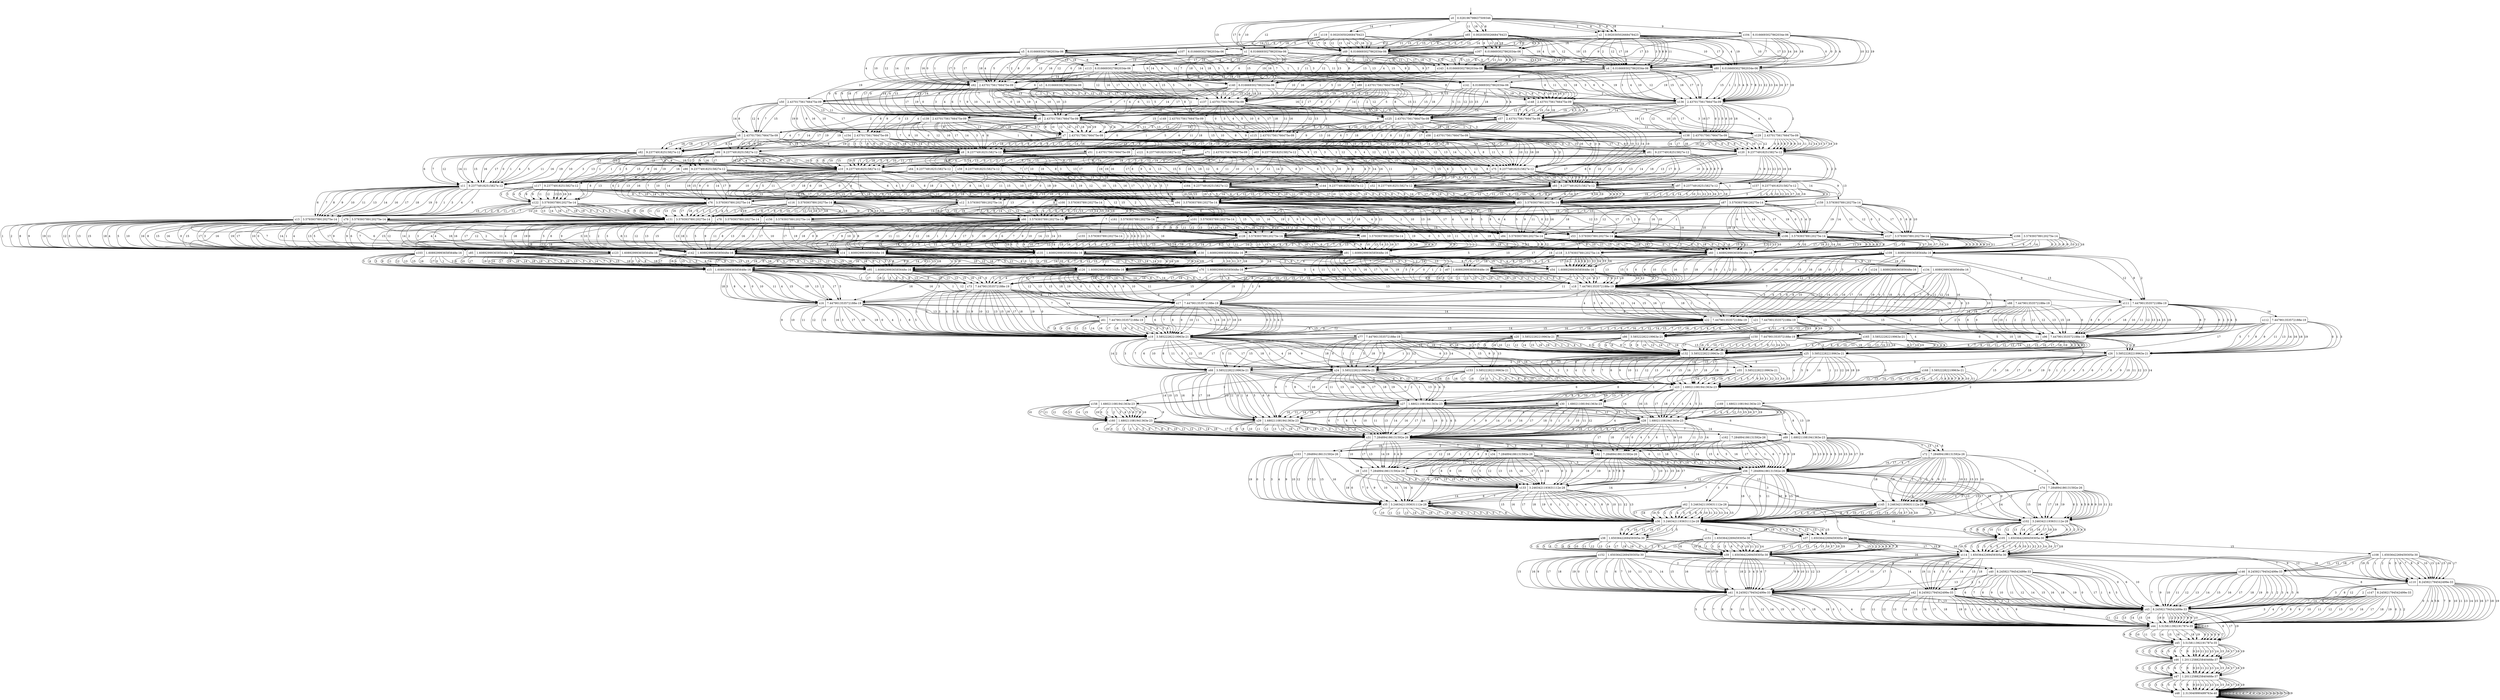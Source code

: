 digraph model_2_7 {
s0 [label="s0|0.028196798637509346", shape=record, style=rounded];
s1 [label="s1|6.0166693027862034e-06", shape=record, style=rounded];
s2 [label="s2|0.002030502668478423", shape=record, style=rounded];
s3 [label="s3|6.0166693027862034e-06", shape=record, style=rounded];
s4 [label="s4|6.0166693027862034e-06", shape=record, style=rounded];
s5 [label="s5|6.0166693027862034e-06", shape=record, style=rounded];
s6 [label="s6|2.437017561766475e-09", shape=record, style=rounded];
s7 [label="s7|2.437017561766475e-09", shape=record, style=rounded];
s8 [label="s8|2.437017561766475e-09", shape=record, style=rounded];
s9 [label="s9|9.237749182515827e-12", shape=record, style=rounded];
s10 [label="s10|9.237749182515827e-12", shape=record, style=rounded];
s11 [label="s11|9.237749182515827e-12", shape=record, style=rounded];
s12 [label="s12|3.579393789120275e-14", shape=record, style=rounded];
s13 [label="s13|3.579393789120275e-14", shape=record, style=rounded];
s14 [label="s14|1.6089299936585648e-16", shape=record, style=rounded];
s15 [label="s15|1.6089299936585648e-16", shape=record, style=rounded];
s16 [label="s16|7.447901353572188e-19", shape=record, style=rounded];
s17 [label="s17|7.447901353572188e-19", shape=record, style=rounded];
s18 [label="s18|7.447901353572188e-19", shape=record, style=rounded];
s19 [label="s19|3.58522282219963e-21", shape=record, style=rounded];
s20 [label="s20|3.58522282219963e-21", shape=record, style=rounded];
s21 [label="s21|7.447901353572188e-19", shape=record, style=rounded];
s22 [label="s22|7.447901353572188e-19", shape=record, style=rounded];
s23 [label="s23|1.680211081941363e-23", shape=record, style=rounded];
s24 [label="s24|3.58522282219963e-21", shape=record, style=rounded];
s25 [label="s25|3.58522282219963e-21", shape=record, style=rounded];
s26 [label="s26|3.58522282219963e-21", shape=record, style=rounded];
s27 [label="s27|1.680211081941363e-23", shape=record, style=rounded];
s28 [label="s28|1.680211081941363e-23", shape=record, style=rounded];
s29 [label="s29|1.680211081941363e-23", shape=record, style=rounded];
s30 [label="s30|1.680211081941363e-23", shape=record, style=rounded];
s31 [label="s31|7.284894186131592e-26", shape=record, style=rounded];
s32 [label="s32|7.284894186131592e-26", shape=record, style=rounded];
s33 [label="s33|7.284894186131592e-26", shape=record, style=rounded];
s34 [label="s34|7.284894186131592e-26", shape=record, style=rounded];
s35 [label="s35|3.2463421193631112e-28", shape=record, style=rounded];
s36 [label="s36|3.2463421193631112e-28", shape=record, style=rounded];
s37 [label="s37|1.6503642269459305e-30", shape=record, style=rounded];
s38 [label="s38|1.6503642269459305e-30", shape=record, style=rounded];
s39 [label="s39|1.6503642269459305e-30", shape=record, style=rounded];
s40 [label="s40|8.245921794542499e-33", shape=record, style=rounded];
s41 [label="s41|8.245921794542499e-33", shape=record, style=rounded];
s42 [label="s42|8.245921794542499e-33", shape=record, style=rounded];
s43 [label="s43|8.245921794542499e-33", shape=record, style=rounded];
s44 [label="s44|3.515811392191787e-35", shape=record, style=rounded];
s45 [label="s45|3.515811392191787e-35", shape=record, style=rounded];
s46 [label="s46|1.2011258825840468e-37", shape=record, style=rounded];
s47 [label="s47|1.2011258825840468e-37", shape=record, style=rounded];
s48 [label="s48|2.313040990499763e-40", shape=record, style=rounded];
s49 [label="s49|6.0166693027862034e-06", shape=record, style=rounded];
s50 [label="s50|2.437017561766475e-09", shape=record, style=rounded];
s51 [label="s51|2.437017561766475e-09", shape=record, style=rounded];
s52 [label="s52|9.237749182515827e-12", shape=record, style=rounded];
s53 [label="s53|3.579393789120275e-14", shape=record, style=rounded];
s54 [label="s54|1.6089299936585648e-16", shape=record, style=rounded];
s55 [label="s55|3.58522282219963e-21", shape=record, style=rounded];
s56 [label="s56|7.284894186131592e-26", shape=record, style=rounded];
s57 [label="s57|2.437017561766475e-09", shape=record, style=rounded];
s58 [label="s58|2.437017561766475e-09", shape=record, style=rounded];
s59 [label="s59|9.237749182515827e-12", shape=record, style=rounded];
s60 [label="s60|1.6089299936585648e-16", shape=record, style=rounded];
s61 [label="s61|7.447901353572188e-19", shape=record, style=rounded];
s62 [label="s62|3.2463421193631112e-28", shape=record, style=rounded];
s63 [label="s63|9.237749182515827e-12", shape=record, style=rounded];
s64 [label="s64|9.237749182515827e-12", shape=record, style=rounded];
s65 [label="s65|0.002030502668478423", shape=record, style=rounded];
s66 [label="s66|3.579393789120275e-14", shape=record, style=rounded];
s67 [label="s67|1.6089299936585648e-16", shape=record, style=rounded];
s68 [label="s68|3.58522282219963e-21", shape=record, style=rounded];
s69 [label="s69|1.680211081941363e-23", shape=record, style=rounded];
s70 [label="s70|1.6089299936585648e-16", shape=record, style=rounded];
s71 [label="s71|2.437017561766475e-09", shape=record, style=rounded];
s72 [label="s72|7.284894186131592e-26", shape=record, style=rounded];
s73 [label="s73|7.447901353572188e-19", shape=record, style=rounded];
s74 [label="s74|7.284894186131592e-26", shape=record, style=rounded];
s75 [label="s75|9.237749182515827e-12", shape=record, style=rounded];
s76 [label="s76|3.579393789120275e-14", shape=record, style=rounded];
s77 [label="s77|7.447901353572188e-19", shape=record, style=rounded];
s78 [label="s78|3.579393789120275e-14", shape=record, style=rounded];
s79 [label="s79|3.579393789120275e-14", shape=record, style=rounded];
s80 [label="s80|6.0166693027862034e-06", shape=record, style=rounded];
s81 [label="s81|9.237749182515827e-12", shape=record, style=rounded];
s82 [label="s82|9.237749182515827e-12", shape=record, style=rounded];
s83 [label="s83|3.579393789120275e-14", shape=record, style=rounded];
s84 [label="s84|3.579393789120275e-14", shape=record, style=rounded];
s85 [label="s85|1.6089299936585648e-16", shape=record, style=rounded];
s86 [label="s86|3.58522282219963e-21", shape=record, style=rounded];
s87 [label="s87|3.579393789120275e-14", shape=record, style=rounded];
s88 [label="s88|7.447901353572188e-19", shape=record, style=rounded];
s89 [label="s89|2.437017561766475e-09", shape=record, style=rounded];
s90 [label="s90|9.237749182515827e-12", shape=record, style=rounded];
s91 [label="s91|1.6089299936585648e-16", shape=record, style=rounded];
s92 [label="s92|2.437017561766475e-09", shape=record, style=rounded];
s93 [label="s93|9.237749182515827e-12", shape=record, style=rounded];
s94 [label="s94|3.579393789120275e-14", shape=record, style=rounded];
s95 [label="s95|1.6089299936585648e-16", shape=record, style=rounded];
s96 [label="s96|7.447901353572188e-19", shape=record, style=rounded];
s97 [label="s97|9.237749182515827e-12", shape=record, style=rounded];
s98 [label="s98|3.579393789120275e-14", shape=record, style=rounded];
s99 [label="s99|9.237749182515827e-12", shape=record, style=rounded];
s100 [label="s100|3.579393789120275e-14", shape=record, style=rounded];
s101 [label="s101|3.579393789120275e-14", shape=record, style=rounded];
s102 [label="s102|3.2463421193631112e-28", shape=record, style=rounded];
s103 [label="s103|1.6089299936585648e-16", shape=record, style=rounded];
s104 [label="s104|6.0166693027862034e-06", shape=record, style=rounded];
s105 [label="s105|1.6503642269459305e-30", shape=record, style=rounded];
s106 [label="s106|3.579393789120275e-14", shape=record, style=rounded];
s107 [label="s107|6.0166693027862034e-06", shape=record, style=rounded];
s108 [label="s108|1.6503642269459305e-30", shape=record, style=rounded];
s109 [label="s109|1.6089299936585648e-16", shape=record, style=rounded];
s110 [label="s110|8.245921794542499e-33", shape=record, style=rounded];
s111 [label="s111|7.447901353572188e-19", shape=record, style=rounded];
s112 [label="s112|7.447901353572188e-19", shape=record, style=rounded];
s113 [label="s113|6.0166693027862034e-06", shape=record, style=rounded];
s114 [label="s114|1.6503642269459305e-30", shape=record, style=rounded];
s115 [label="s115|2.437017561766475e-09", shape=record, style=rounded];
s116 [label="s116|3.579393789120275e-14", shape=record, style=rounded];
s117 [label="s117|9.237749182515827e-12", shape=record, style=rounded];
s118 [label="s118|3.579393789120275e-14", shape=record, style=rounded];
s119 [label="s119|0.002030502668478423", shape=record, style=rounded];
s120 [label="s120|9.237749182515827e-12", shape=record, style=rounded];
s121 [label="s121|9.237749182515827e-12", shape=record, style=rounded];
s122 [label="s122|3.579393789120275e-14", shape=record, style=rounded];
s123 [label="s123|1.6089299936585648e-16", shape=record, style=rounded];
s124 [label="s124|1.6089299936585648e-16", shape=record, style=rounded];
s125 [label="s125|2.437017561766475e-09", shape=record, style=rounded];
s126 [label="s126|1.6089299936585648e-16", shape=record, style=rounded];
s127 [label="s127|3.579393789120275e-14", shape=record, style=rounded];
s128 [label="s128|3.579393789120275e-14", shape=record, style=rounded];
s129 [label="s129|2.437017561766475e-09", shape=record, style=rounded];
s130 [label="s130|1.6089299936585648e-16", shape=record, style=rounded];
s131 [label="s131|3.579393789120275e-14", shape=record, style=rounded];
s132 [label="s132|3.58522282219963e-21", shape=record, style=rounded];
s133 [label="s133|3.2463421193631112e-28", shape=record, style=rounded];
s134 [label="s134|1.6089299936585648e-16", shape=record, style=rounded];
s135 [label="s135|1.6089299936585648e-16", shape=record, style=rounded];
s136 [label="s136|2.437017561766475e-09", shape=record, style=rounded];
s137 [label="s137|2.437017561766475e-09", shape=record, style=rounded];
s138 [label="s138|2.437017561766475e-09", shape=record, style=rounded];
s139 [label="s139|2.437017561766475e-09", shape=record, style=rounded];
s140 [label="s140|6.0166693027862034e-06", shape=record, style=rounded];
s141 [label="s141|6.0166693027862034e-06", shape=record, style=rounded];
s142 [label="s142|1.6089299936585648e-16", shape=record, style=rounded];
s143 [label="s143|6.0166693027862034e-06", shape=record, style=rounded];
s144 [label="s144|9.237749182515827e-12", shape=record, style=rounded];
s145 [label="s145|3.2463421193631112e-28", shape=record, style=rounded];
s146 [label="s146|8.245921794542499e-33", shape=record, style=rounded];
s147 [label="s147|8.245921794542499e-33", shape=record, style=rounded];
s148 [label="s148|2.437017561766475e-09", shape=record, style=rounded];
s149 [label="s149|2.437017561766475e-09", shape=record, style=rounded];
s150 [label="s150|7.447901353572188e-19", shape=record, style=rounded];
s151 [label="s151|1.6503642269459305e-30", shape=record, style=rounded];
s152 [label="s152|1.6503642269459305e-30", shape=record, style=rounded];
s153 [label="s153|3.58522282219963e-21", shape=record, style=rounded];
s154 [label="s154|2.437017561766475e-09", shape=record, style=rounded];
s155 [label="s155|3.579393789120275e-14", shape=record, style=rounded];
s156 [label="s156|3.579393789120275e-14", shape=record, style=rounded];
s157 [label="s157|9.237749182515827e-12", shape=record, style=rounded];
s158 [label="s158|1.680211081941363e-23", shape=record, style=rounded];
s159 [label="s159|3.579393789120275e-14", shape=record, style=rounded];
s160 [label="s160|1.680211081941363e-23", shape=record, style=rounded];
s161 [label="s161|3.579393789120275e-14", shape=record, style=rounded];
s162 [label="s162|7.284894186131592e-26", shape=record, style=rounded];
s163 [label="s163|7.284894186131592e-26", shape=record, style=rounded];
s164 [label="s164|9.237749182515827e-12", shape=record, style=rounded];
s165 [label="s165|3.58522282219963e-21", shape=record, style=rounded];
s166 [label="s166|3.579393789120275e-14", shape=record, style=rounded];
s167 [label="s167|6.0166693027862034e-06", shape=record, style=rounded];
s168 [label="s168|3.58522282219963e-21", shape=record, style=rounded];
s169 [label="s169|1.680211081941363e-23", shape=record, style=rounded];
s0 -> s1  [label="0"];
s0 -> s2  [label="1"];
s0 -> s2  [label="2"];
s0 -> s65  [label="3"];
s0 -> s2  [label="4"];
s0 -> s2  [label="5"];
s0 -> s65  [label="6"];
s0 -> s119  [label="7"];
s0 -> s2  [label="8"];
s0 -> s104  [label="9"];
s0 -> s49  [label="10"];
s0 -> s65  [label="11"];
s0 -> s49  [label="12"];
s0 -> s1  [label="13"];
s0 -> s119  [label="14"];
s0 -> s49  [label="15"];
s0 -> s65  [label="16"];
s0 -> s1  [label="17"];
s0 -> s2  [label="18"];
s0 -> s49  [label="19"];
s1 -> s3  [label="0"];
s1 -> s80  [label="1"];
s1 -> s4  [label="2"];
s1 -> s80  [label="3"];
s1 -> s113  [label="4"];
s1 -> s113  [label="5"];
s1 -> s140  [label="6"];
s1 -> s140  [label="7"];
s1 -> s4  [label="8"];
s1 -> s141  [label="9"];
s1 -> s113  [label="10"];
s1 -> s4  [label="11"];
s1 -> s3  [label="12"];
s1 -> s80  [label="13"];
s1 -> s140  [label="14"];
s1 -> s140  [label="15"];
s1 -> s3  [label="16"];
s1 -> s113  [label="17"];
s1 -> s140  [label="18"];
s1 -> s113  [label="19"];
s2 -> s80  [label="0"];
s2 -> s4  [label="1"];
s2 -> s4  [label="2"];
s2 -> s4  [label="3"];
s2 -> s80  [label="4"];
s2 -> s4  [label="5"];
s2 -> s5  [label="6"];
s2 -> s5  [label="7"];
s2 -> s4  [label="8"];
s2 -> s4  [label="9"];
s2 -> s80  [label="10"];
s2 -> s4  [label="11"];
s2 -> s4  [label="12"];
s2 -> s4  [label="13"];
s2 -> s5  [label="14"];
s2 -> s4  [label="15"];
s2 -> s167  [label="16"];
s2 -> s80  [label="17"];
s2 -> s4  [label="18"];
s2 -> s80  [label="19"];
s3 -> s6  [label="0"];
s3 -> s125  [label="1"];
s3 -> s136  [label="2"];
s3 -> s137  [label="3"];
s3 -> s6  [label="4"];
s3 -> s137  [label="5"];
s3 -> s50  [label="6"];
s3 -> s50  [label="7"];
s3 -> s125  [label="8"];
s3 -> s137  [label="9"];
s3 -> s6  [label="10"];
s3 -> s125  [label="11"];
s3 -> s137  [label="12"];
s3 -> s50  [label="13"];
s3 -> s50  [label="14"];
s3 -> s137  [label="15"];
s3 -> s137  [label="16"];
s3 -> s137  [label="17"];
s3 -> s137  [label="18"];
s3 -> s6  [label="19"];
s4 -> s136  [label="0"];
s4 -> s136  [label="1"];
s4 -> s92  [label="2"];
s4 -> s136  [label="3"];
s4 -> s136  [label="4"];
s4 -> s92  [label="5"];
s4 -> s141  [label="6"];
s4 -> s92  [label="7"];
s4 -> s92  [label="8"];
s4 -> s92  [label="9"];
s4 -> s136  [label="10"];
s4 -> s92  [label="11"];
s4 -> s136  [label="12"];
s4 -> s92  [label="13"];
s4 -> s141  [label="14"];
s4 -> s136  [label="15"];
s4 -> s136  [label="16"];
s4 -> s136  [label="17"];
s4 -> s92  [label="18"];
s4 -> s92  [label="19"];
s5 -> s92  [label="0"];
s5 -> s92  [label="1"];
s5 -> s3  [label="2"];
s5 -> s92  [label="3"];
s5 -> s92  [label="4"];
s5 -> s141  [label="5"];
s5 -> s113  [label="6"];
s5 -> s141  [label="7"];
s5 -> s113  [label="8"];
s5 -> s141  [label="9"];
s5 -> s92  [label="10"];
s5 -> s141  [label="11"];
s5 -> s92  [label="12"];
s5 -> s113  [label="13"];
s5 -> s92  [label="14"];
s5 -> s92  [label="15"];
s5 -> s92  [label="16"];
s5 -> s92  [label="17"];
s5 -> s141  [label="18"];
s5 -> s113  [label="19"];
s6 -> s7  [label="0"];
s6 -> s7  [label="1"];
s6 -> s8  [label="2"];
s6 -> s7  [label="3"];
s6 -> s7  [label="4"];
s6 -> s115  [label="5"];
s6 -> s115  [label="6"];
s6 -> s7  [label="7"];
s6 -> s8  [label="8"];
s6 -> s7  [label="9"];
s6 -> s7  [label="10"];
s6 -> s115  [label="11"];
s6 -> s7  [label="12"];
s6 -> s115  [label="13"];
s6 -> s7  [label="14"];
s6 -> s7  [label="15"];
s6 -> s7  [label="16"];
s6 -> s115  [label="17"];
s6 -> s7  [label="18"];
s6 -> s7  [label="19"];
s7 -> s9  [label="0"];
s7 -> s9  [label="1"];
s7 -> s75  [label="2"];
s7 -> s120  [label="3"];
s7 -> s81  [label="4"];
s7 -> s9  [label="5"];
s7 -> s9  [label="6"];
s7 -> s9  [label="7"];
s7 -> s9  [label="8"];
s7 -> s9  [label="9"];
s7 -> s81  [label="10"];
s7 -> s9  [label="11"];
s7 -> s9  [label="12"];
s7 -> s75  [label="13"];
s7 -> s9  [label="14"];
s7 -> s75  [label="15"];
s7 -> s9  [label="16"];
s7 -> s9  [label="17"];
s7 -> s9  [label="18"];
s7 -> s81  [label="19"];
s8 -> s99  [label="0"];
s8 -> s75  [label="1"];
s8 -> s82  [label="2"];
s8 -> s75  [label="3"];
s8 -> s9  [label="4"];
s8 -> s82  [label="5"];
s8 -> s99  [label="6"];
s8 -> s51  [label="7"];
s8 -> s82  [label="8"];
s8 -> s75  [label="9"];
s8 -> s99  [label="10"];
s8 -> s82  [label="11"];
s8 -> s75  [label="12"];
s8 -> s82  [label="13"];
s8 -> s99  [label="14"];
s8 -> s75  [label="15"];
s8 -> s82  [label="16"];
s8 -> s99  [label="17"];
s8 -> s82  [label="18"];
s8 -> s51  [label="19"];
s9 -> s10  [label="0"];
s9 -> s11  [label="1"];
s9 -> s11  [label="2"];
s9 -> s52  [label="3"];
s9 -> s10  [label="4"];
s9 -> s11  [label="5"];
s9 -> s10  [label="6"];
s9 -> s93  [label="7"];
s9 -> s93  [label="8"];
s9 -> s11  [label="9"];
s9 -> s10  [label="10"];
s9 -> s11  [label="11"];
s9 -> s93  [label="12"];
s9 -> s52  [label="13"];
s9 -> s93  [label="14"];
s9 -> s10  [label="15"];
s9 -> s11  [label="16"];
s9 -> s52  [label="17"];
s9 -> s52  [label="18"];
s9 -> s11  [label="19"];
s10 -> s12  [label="0"];
s10 -> s83  [label="1"];
s10 -> s76  [label="2"];
s10 -> s93  [label="3"];
s10 -> s12  [label="4"];
s10 -> s12  [label="5"];
s10 -> s12  [label="6"];
s10 -> s100  [label="7"];
s10 -> s12  [label="8"];
s10 -> s12  [label="9"];
s10 -> s12  [label="10"];
s10 -> s12  [label="11"];
s10 -> s94  [label="12"];
s10 -> s76  [label="13"];
s10 -> s100  [label="14"];
s10 -> s94  [label="15"];
s10 -> s76  [label="16"];
s10 -> s12  [label="17"];
s10 -> s12  [label="18"];
s10 -> s12  [label="19"];
s11 -> s13  [label="0"];
s11 -> s13  [label="1"];
s11 -> s101  [label="2"];
s11 -> s13  [label="3"];
s11 -> s13  [label="4"];
s11 -> s13  [label="5"];
s11 -> s13  [label="6"];
s11 -> s13  [label="7"];
s11 -> s13  [label="8"];
s11 -> s13  [label="9"];
s11 -> s13  [label="10"];
s11 -> s13  [label="11"];
s11 -> s101  [label="12"];
s11 -> s13  [label="13"];
s11 -> s13  [label="14"];
s11 -> s101  [label="15"];
s11 -> s13  [label="16"];
s11 -> s13  [label="17"];
s11 -> s13  [label="18"];
s11 -> s13  [label="19"];
s12 -> s53  [label="0"];
s12 -> s66  [label="1"];
s12 -> s131  [label="2"];
s12 -> s66  [label="3"];
s12 -> s53  [label="4"];
s12 -> s66  [label="5"];
s12 -> s53  [label="6"];
s12 -> s131  [label="7"];
s12 -> s131  [label="8"];
s12 -> s84  [label="9"];
s12 -> s84  [label="10"];
s12 -> s66  [label="11"];
s12 -> s66  [label="12"];
s12 -> s84  [label="13"];
s12 -> s131  [label="14"];
s12 -> s66  [label="15"];
s12 -> s84  [label="16"];
s12 -> s84  [label="17"];
s12 -> s66  [label="18"];
s12 -> s84  [label="19"];
s13 -> s14  [label="0"];
s13 -> s85  [label="1"];
s13 -> s85  [label="2"];
s13 -> s85  [label="3"];
s13 -> s85  [label="4"];
s13 -> s85  [label="5"];
s13 -> s14  [label="6"];
s13 -> s14  [label="7"];
s13 -> s85  [label="8"];
s13 -> s85  [label="9"];
s13 -> s123  [label="10"];
s13 -> s85  [label="11"];
s13 -> s85  [label="12"];
s13 -> s85  [label="13"];
s13 -> s14  [label="14"];
s13 -> s85  [label="15"];
s13 -> s123  [label="16"];
s13 -> s14  [label="17"];
s13 -> s85  [label="18"];
s13 -> s85  [label="19"];
s14 -> s15  [label="0"];
s14 -> s95  [label="1"];
s14 -> s54  [label="2"];
s14 -> s67  [label="3"];
s14 -> s126  [label="4"];
s14 -> s95  [label="5"];
s14 -> s15  [label="6"];
s14 -> s67  [label="7"];
s14 -> s54  [label="8"];
s14 -> s95  [label="9"];
s14 -> s126  [label="10"];
s14 -> s95  [label="11"];
s14 -> s126  [label="12"];
s14 -> s67  [label="13"];
s14 -> s15  [label="14"];
s14 -> s95  [label="15"];
s14 -> s126  [label="16"];
s14 -> s15  [label="17"];
s14 -> s95  [label="18"];
s14 -> s15  [label="19"];
s15 -> s16  [label="0"];
s15 -> s17  [label="1"];
s15 -> s16  [label="2"];
s15 -> s16  [label="3"];
s15 -> s16  [label="4"];
s15 -> s16  [label="5"];
s15 -> s18  [label="6"];
s15 -> s18  [label="7"];
s15 -> s16  [label="8"];
s15 -> s16  [label="9"];
s15 -> s16  [label="10"];
s15 -> s16  [label="11"];
s15 -> s17  [label="12"];
s15 -> s16  [label="13"];
s15 -> s18  [label="14"];
s15 -> s16  [label="15"];
s15 -> s17  [label="16"];
s15 -> s16  [label="17"];
s15 -> s16  [label="18"];
s15 -> s16  [label="19"];
s16 -> s19  [label="0"];
s16 -> s19  [label="1"];
s16 -> s20  [label="2"];
s16 -> s19  [label="3"];
s16 -> s19  [label="4"];
s16 -> s19  [label="5"];
s16 -> s21  [label="6"];
s16 -> s21  [label="7"];
s16 -> s19  [label="8"];
s16 -> s19  [label="9"];
s16 -> s19  [label="10"];
s16 -> s19  [label="11"];
s16 -> s19  [label="12"];
s16 -> s22  [label="13"];
s16 -> s21  [label="14"];
s16 -> s19  [label="15"];
s16 -> s19  [label="16"];
s16 -> s19  [label="17"];
s16 -> s19  [label="18"];
s16 -> s19  [label="19"];
s17 -> s19  [label="0"];
s17 -> s19  [label="1"];
s17 -> s96  [label="2"];
s17 -> s19  [label="3"];
s17 -> s19  [label="4"];
s17 -> s19  [label="5"];
s17 -> s19  [label="6"];
s17 -> s19  [label="7"];
s17 -> s19  [label="8"];
s17 -> s19  [label="9"];
s17 -> s19  [label="10"];
s17 -> s19  [label="11"];
s17 -> s165  [label="12"];
s17 -> s150  [label="13"];
s17 -> s19  [label="14"];
s17 -> s96  [label="15"];
s17 -> s19  [label="16"];
s17 -> s19  [label="17"];
s17 -> s19  [label="18"];
s17 -> s19  [label="19"];
s18 -> s21  [label="0"];
s18 -> s22  [label="1"];
s18 -> s17  [label="2"];
s18 -> s22  [label="3"];
s18 -> s22  [label="4"];
s18 -> s22  [label="5"];
s18 -> s16  [label="6"];
s18 -> s21  [label="7"];
s18 -> s16  [label="8"];
s18 -> s22  [label="9"];
s18 -> s21  [label="10"];
s18 -> s22  [label="11"];
s18 -> s22  [label="12"];
s18 -> s21  [label="13"];
s18 -> s22  [label="14"];
s18 -> s22  [label="15"];
s18 -> s22  [label="16"];
s18 -> s22  [label="17"];
s18 -> s22  [label="18"];
s18 -> s21  [label="19"];
s19 -> s23  [label="0"];
s19 -> s24  [label="1"];
s19 -> s68  [label="2"];
s19 -> s68  [label="3"];
s19 -> s24  [label="4"];
s19 -> s24  [label="5"];
s19 -> s55  [label="6"];
s19 -> s68  [label="7"];
s19 -> s24  [label="8"];
s19 -> s24  [label="9"];
s19 -> s23  [label="10"];
s19 -> s24  [label="11"];
s19 -> s24  [label="12"];
s19 -> s132  [label="13"];
s19 -> s68  [label="14"];
s19 -> s24  [label="15"];
s19 -> s23  [label="16"];
s19 -> s24  [label="17"];
s19 -> s24  [label="18"];
s19 -> s23  [label="19"];
s20 -> s132  [label="0"];
s20 -> s132  [label="1"];
s20 -> s132  [label="2"];
s20 -> s153  [label="3"];
s20 -> s132  [label="4"];
s20 -> s132  [label="5"];
s20 -> s132  [label="6"];
s20 -> s132  [label="7"];
s20 -> s25  [label="8"];
s20 -> s132  [label="9"];
s20 -> s132  [label="10"];
s20 -> s132  [label="11"];
s20 -> s132  [label="12"];
s20 -> s26  [label="13"];
s20 -> s132  [label="14"];
s20 -> s132  [label="15"];
s20 -> s132  [label="16"];
s20 -> s132  [label="17"];
s20 -> s132  [label="18"];
s20 -> s132  [label="19"];
s21 -> s86  [label="0"];
s21 -> s86  [label="1"];
s21 -> s150  [label="2"];
s21 -> s19  [label="3"];
s21 -> s86  [label="4"];
s21 -> s86  [label="5"];
s21 -> s86  [label="6"];
s21 -> s20  [label="7"];
s21 -> s150  [label="8"];
s21 -> s86  [label="9"];
s21 -> s86  [label="10"];
s21 -> s86  [label="11"];
s21 -> s19  [label="12"];
s21 -> s86  [label="13"];
s21 -> s19  [label="14"];
s21 -> s19  [label="15"];
s21 -> s19  [label="16"];
s21 -> s86  [label="17"];
s21 -> s86  [label="18"];
s21 -> s150  [label="19"];
s22 -> s25  [label="0"];
s22 -> s19  [label="1"];
s22 -> s19  [label="2"];
s22 -> s19  [label="3"];
s22 -> s25  [label="4"];
s22 -> s25  [label="5"];
s22 -> s19  [label="6"];
s22 -> s19  [label="7"];
s22 -> s19  [label="8"];
s22 -> s19  [label="9"];
s22 -> s25  [label="10"];
s22 -> s25  [label="11"];
s22 -> s19  [label="12"];
s22 -> s19  [label="13"];
s22 -> s19  [label="14"];
s22 -> s19  [label="15"];
s22 -> s19  [label="16"];
s22 -> s19  [label="17"];
s22 -> s25  [label="18"];
s22 -> s19  [label="19"];
s23 -> s27  [label="0"];
s23 -> s28  [label="1"];
s23 -> s29  [label="2"];
s23 -> s28  [label="3"];
s23 -> s28  [label="4"];
s23 -> s28  [label="5"];
s23 -> s30  [label="6"];
s23 -> s30  [label="7"];
s23 -> s27  [label="8"];
s23 -> s27  [label="9"];
s23 -> s27  [label="10"];
s23 -> s28  [label="11"];
s23 -> s27  [label="12"];
s23 -> s30  [label="13"];
s23 -> s28  [label="14"];
s23 -> s28  [label="15"];
s23 -> s28  [label="16"];
s23 -> s28  [label="17"];
s23 -> s28  [label="18"];
s23 -> s27  [label="19"];
s24 -> s27  [label="0"];
s24 -> s27  [label="1"];
s24 -> s23  [label="2"];
s24 -> s27  [label="3"];
s24 -> s27  [label="4"];
s24 -> s27  [label="5"];
s24 -> s27  [label="6"];
s24 -> s27  [label="7"];
s24 -> s27  [label="8"];
s24 -> s23  [label="9"];
s24 -> s27  [label="10"];
s24 -> s27  [label="11"];
s24 -> s23  [label="12"];
s24 -> s27  [label="13"];
s24 -> s27  [label="14"];
s24 -> s23  [label="15"];
s24 -> s27  [label="16"];
s24 -> s27  [label="17"];
s24 -> s27  [label="18"];
s24 -> s27  [label="19"];
s25 -> s23  [label="0"];
s25 -> s23  [label="1"];
s25 -> s68  [label="2"];
s25 -> s24  [label="3"];
s25 -> s23  [label="4"];
s25 -> s23  [label="5"];
s25 -> s24  [label="6"];
s25 -> s24  [label="7"];
s25 -> s68  [label="8"];
s25 -> s23  [label="9"];
s25 -> s23  [label="10"];
s25 -> s23  [label="11"];
s25 -> s23  [label="12"];
s25 -> s68  [label="13"];
s25 -> s24  [label="14"];
s25 -> s24  [label="15"];
s25 -> s23  [label="16"];
s25 -> s24  [label="17"];
s25 -> s23  [label="18"];
s25 -> s23  [label="19"];
s26 -> s23  [label="0"];
s26 -> s23  [label="1"];
s26 -> s23  [label="2"];
s26 -> s24  [label="3"];
s26 -> s23  [label="4"];
s26 -> s23  [label="5"];
s26 -> s23  [label="6"];
s26 -> s23  [label="7"];
s26 -> s23  [label="8"];
s26 -> s23  [label="9"];
s26 -> s23  [label="10"];
s26 -> s23  [label="11"];
s26 -> s23  [label="12"];
s26 -> s23  [label="13"];
s26 -> s23  [label="14"];
s26 -> s23  [label="15"];
s26 -> s23  [label="16"];
s26 -> s23  [label="17"];
s26 -> s23  [label="18"];
s26 -> s23  [label="19"];
s27 -> s31  [label="0"];
s27 -> s31  [label="1"];
s27 -> s28  [label="2"];
s27 -> s28  [label="3"];
s27 -> s31  [label="4"];
s27 -> s31  [label="5"];
s27 -> s31  [label="6"];
s27 -> s31  [label="7"];
s27 -> s31  [label="8"];
s27 -> s31  [label="9"];
s27 -> s31  [label="10"];
s27 -> s31  [label="11"];
s27 -> s28  [label="12"];
s27 -> s31  [label="13"];
s27 -> s31  [label="14"];
s27 -> s28  [label="15"];
s27 -> s31  [label="16"];
s27 -> s31  [label="17"];
s27 -> s31  [label="18"];
s27 -> s31  [label="19"];
s28 -> s32  [label="0"];
s28 -> s31  [label="1"];
s28 -> s31  [label="2"];
s28 -> s31  [label="3"];
s28 -> s32  [label="4"];
s28 -> s32  [label="5"];
s28 -> s32  [label="6"];
s28 -> s32  [label="7"];
s28 -> s31  [label="8"];
s28 -> s32  [label="9"];
s28 -> s32  [label="10"];
s28 -> s32  [label="11"];
s28 -> s31  [label="12"];
s28 -> s32  [label="13"];
s28 -> s32  [label="14"];
s28 -> s31  [label="15"];
s28 -> s31  [label="16"];
s28 -> s32  [label="17"];
s28 -> s32  [label="18"];
s28 -> s32  [label="19"];
s29 -> s31  [label="0"];
s29 -> s31  [label="1"];
s29 -> s31  [label="2"];
s29 -> s31  [label="3"];
s29 -> s31  [label="4"];
s29 -> s31  [label="5"];
s29 -> s69  [label="6"];
s29 -> s69  [label="7"];
s29 -> s31  [label="8"];
s29 -> s31  [label="9"];
s29 -> s31  [label="10"];
s29 -> s31  [label="11"];
s29 -> s31  [label="12"];
s29 -> s31  [label="13"];
s29 -> s69  [label="14"];
s29 -> s31  [label="15"];
s29 -> s31  [label="16"];
s29 -> s31  [label="17"];
s29 -> s31  [label="18"];
s29 -> s31  [label="19"];
s30 -> s31  [label="0"];
s30 -> s31  [label="1"];
s30 -> s28  [label="2"];
s30 -> s31  [label="3"];
s30 -> s31  [label="4"];
s30 -> s31  [label="5"];
s30 -> s69  [label="6"];
s30 -> s69  [label="7"];
s30 -> s69  [label="8"];
s30 -> s31  [label="9"];
s30 -> s31  [label="10"];
s30 -> s31  [label="11"];
s30 -> s31  [label="12"];
s30 -> s69  [label="13"];
s30 -> s31  [label="14"];
s30 -> s31  [label="15"];
s30 -> s31  [label="16"];
s30 -> s31  [label="17"];
s30 -> s31  [label="18"];
s30 -> s69  [label="19"];
s31 -> s33  [label="0"];
s31 -> s56  [label="1"];
s31 -> s32  [label="2"];
s31 -> s32  [label="3"];
s31 -> s33  [label="4"];
s31 -> s56  [label="5"];
s31 -> s56  [label="6"];
s31 -> s34  [label="7"];
s31 -> s32  [label="8"];
s31 -> s33  [label="9"];
s31 -> s33  [label="10"];
s31 -> s56  [label="11"];
s31 -> s32  [label="12"];
s31 -> s33  [label="13"];
s31 -> s33  [label="14"];
s31 -> s34  [label="15"];
s31 -> s32  [label="16"];
s31 -> s33  [label="17"];
s31 -> s56  [label="18"];
s31 -> s33  [label="19"];
s32 -> s35  [label="0"];
s32 -> s133  [label="1"];
s32 -> s56  [label="2"];
s32 -> s56  [label="3"];
s32 -> s133  [label="4"];
s32 -> s133  [label="5"];
s32 -> s56  [label="6"];
s32 -> s133  [label="7"];
s32 -> s133  [label="8"];
s32 -> s133  [label="9"];
s32 -> s133  [label="10"];
s32 -> s133  [label="11"];
s32 -> s56  [label="12"];
s32 -> s145  [label="13"];
s32 -> s35  [label="14"];
s32 -> s133  [label="15"];
s32 -> s133  [label="16"];
s32 -> s133  [label="17"];
s32 -> s133  [label="18"];
s32 -> s133  [label="19"];
s33 -> s35  [label="0"];
s33 -> s133  [label="1"];
s33 -> s133  [label="2"];
s33 -> s145  [label="3"];
s33 -> s35  [label="4"];
s33 -> s133  [label="5"];
s33 -> s35  [label="6"];
s33 -> s35  [label="7"];
s33 -> s133  [label="8"];
s33 -> s35  [label="9"];
s33 -> s35  [label="10"];
s33 -> s35  [label="11"];
s33 -> s133  [label="12"];
s33 -> s133  [label="13"];
s33 -> s35  [label="14"];
s33 -> s133  [label="15"];
s33 -> s133  [label="16"];
s33 -> s133  [label="17"];
s33 -> s35  [label="18"];
s33 -> s133  [label="19"];
s34 -> s133  [label="0"];
s34 -> s133  [label="1"];
s34 -> s133  [label="2"];
s34 -> s56  [label="3"];
s34 -> s133  [label="4"];
s34 -> s133  [label="5"];
s34 -> s56  [label="6"];
s34 -> s133  [label="7"];
s34 -> s133  [label="8"];
s34 -> s133  [label="9"];
s34 -> s133  [label="10"];
s34 -> s133  [label="11"];
s34 -> s133  [label="12"];
s34 -> s133  [label="13"];
s34 -> s56  [label="14"];
s34 -> s133  [label="15"];
s34 -> s133  [label="16"];
s34 -> s133  [label="17"];
s34 -> s133  [label="18"];
s34 -> s133  [label="19"];
s35 -> s36  [label="0"];
s35 -> s36  [label="1"];
s35 -> s36  [label="2"];
s35 -> s36  [label="3"];
s35 -> s36  [label="4"];
s35 -> s36  [label="5"];
s35 -> s35  [label="6"];
s35 -> s36  [label="7"];
s35 -> s36  [label="8"];
s35 -> s36  [label="9"];
s35 -> s36  [label="10"];
s35 -> s36  [label="11"];
s35 -> s36  [label="12"];
s35 -> s36  [label="13"];
s35 -> s36  [label="14"];
s35 -> s36  [label="15"];
s35 -> s36  [label="16"];
s35 -> s36  [label="17"];
s35 -> s36  [label="18"];
s35 -> s36  [label="19"];
s36 -> s37  [label="0"];
s36 -> s38  [label="1"];
s36 -> s38  [label="2"];
s36 -> s37  [label="3"];
s36 -> s37  [label="4"];
s36 -> s38  [label="5"];
s36 -> s151  [label="6"];
s36 -> s37  [label="7"];
s36 -> s38  [label="8"];
s36 -> s38  [label="9"];
s36 -> s38  [label="10"];
s36 -> s38  [label="11"];
s36 -> s37  [label="12"];
s36 -> s37  [label="13"];
s36 -> s37  [label="14"];
s36 -> s37  [label="15"];
s36 -> s38  [label="16"];
s36 -> s38  [label="17"];
s36 -> s37  [label="18"];
s36 -> s37  [label="19"];
s37 -> s39  [label="0"];
s37 -> s39  [label="1"];
s37 -> s39  [label="2"];
s37 -> s39  [label="3"];
s37 -> s39  [label="4"];
s37 -> s39  [label="5"];
s37 -> s39  [label="6"];
s37 -> s39  [label="7"];
s37 -> s39  [label="8"];
s37 -> s39  [label="9"];
s37 -> s39  [label="10"];
s37 -> s39  [label="11"];
s37 -> s39  [label="12"];
s37 -> s39  [label="13"];
s37 -> s39  [label="14"];
s37 -> s39  [label="15"];
s37 -> s39  [label="16"];
s37 -> s39  [label="17"];
s37 -> s39  [label="18"];
s37 -> s39  [label="19"];
s38 -> s39  [label="0"];
s38 -> s39  [label="1"];
s38 -> s39  [label="2"];
s38 -> s39  [label="3"];
s38 -> s39  [label="4"];
s38 -> s39  [label="5"];
s38 -> s39  [label="6"];
s38 -> s39  [label="7"];
s38 -> s39  [label="8"];
s38 -> s39  [label="9"];
s38 -> s39  [label="10"];
s38 -> s39  [label="11"];
s38 -> s39  [label="12"];
s38 -> s39  [label="13"];
s38 -> s39  [label="14"];
s38 -> s114  [label="15"];
s38 -> s40  [label="16"];
s38 -> s39  [label="17"];
s38 -> s39  [label="18"];
s38 -> s39  [label="19"];
s39 -> s41  [label="0"];
s39 -> s41  [label="1"];
s39 -> s41  [label="2"];
s39 -> s41  [label="3"];
s39 -> s41  [label="4"];
s39 -> s41  [label="5"];
s39 -> s41  [label="6"];
s39 -> s41  [label="7"];
s39 -> s41  [label="8"];
s39 -> s41  [label="9"];
s39 -> s41  [label="10"];
s39 -> s41  [label="11"];
s39 -> s41  [label="12"];
s39 -> s41  [label="13"];
s39 -> s42  [label="14"];
s39 -> s41  [label="15"];
s39 -> s41  [label="16"];
s39 -> s41  [label="17"];
s39 -> s41  [label="18"];
s39 -> s41  [label="19"];
s40 -> s43  [label="0"];
s40 -> s43  [label="1"];
s40 -> s41  [label="2"];
s40 -> s42  [label="3"];
s40 -> s43  [label="4"];
s40 -> s43  [label="5"];
s40 -> s43  [label="6"];
s40 -> s43  [label="7"];
s40 -> s43  [label="8"];
s40 -> s43  [label="9"];
s40 -> s43  [label="10"];
s40 -> s43  [label="11"];
s40 -> s43  [label="12"];
s40 -> s41  [label="13"];
s40 -> s43  [label="14"];
s40 -> s43  [label="15"];
s40 -> s43  [label="16"];
s40 -> s43  [label="17"];
s40 -> s43  [label="18"];
s40 -> s43  [label="19"];
s41 -> s44  [label="0"];
s41 -> s44  [label="1"];
s41 -> s43  [label="2"];
s41 -> s43  [label="3"];
s41 -> s44  [label="4"];
s41 -> s44  [label="5"];
s41 -> s44  [label="6"];
s41 -> s44  [label="7"];
s41 -> s44  [label="8"];
s41 -> s44  [label="9"];
s41 -> s44  [label="10"];
s41 -> s44  [label="11"];
s41 -> s44  [label="12"];
s41 -> s43  [label="13"];
s41 -> s44  [label="14"];
s41 -> s44  [label="15"];
s41 -> s44  [label="16"];
s41 -> s44  [label="17"];
s41 -> s44  [label="18"];
s41 -> s44  [label="19"];
s42 -> s44  [label="0"];
s42 -> s44  [label="1"];
s42 -> s43  [label="2"];
s42 -> s43  [label="3"];
s42 -> s44  [label="4"];
s42 -> s44  [label="5"];
s42 -> s44  [label="6"];
s42 -> s44  [label="7"];
s42 -> s44  [label="8"];
s42 -> s44  [label="9"];
s42 -> s44  [label="10"];
s42 -> s44  [label="11"];
s42 -> s44  [label="12"];
s42 -> s44  [label="13"];
s42 -> s44  [label="14"];
s42 -> s44  [label="15"];
s42 -> s44  [label="16"];
s42 -> s44  [label="17"];
s42 -> s44  [label="18"];
s42 -> s44  [label="19"];
s43 -> s44  [label="0"];
s43 -> s44  [label="1"];
s43 -> s44  [label="2"];
s43 -> s44  [label="3"];
s43 -> s44  [label="4"];
s43 -> s44  [label="5"];
s43 -> s45  [label="6"];
s43 -> s44  [label="7"];
s43 -> s44  [label="8"];
s43 -> s44  [label="9"];
s43 -> s44  [label="10"];
s43 -> s44  [label="11"];
s43 -> s44  [label="12"];
s43 -> s44  [label="13"];
s43 -> s44  [label="14"];
s43 -> s44  [label="15"];
s43 -> s44  [label="16"];
s43 -> s45  [label="17"];
s43 -> s44  [label="18"];
s43 -> s45  [label="19"];
s44 -> s45  [label="0"];
s44 -> s45  [label="1"];
s44 -> s44  [label="2"];
s44 -> s44  [label="3"];
s44 -> s45  [label="4"];
s44 -> s45  [label="5"];
s44 -> s45  [label="6"];
s44 -> s45  [label="7"];
s44 -> s45  [label="8"];
s44 -> s45  [label="9"];
s44 -> s45  [label="10"];
s44 -> s45  [label="11"];
s44 -> s45  [label="12"];
s44 -> s44  [label="13"];
s44 -> s45  [label="14"];
s44 -> s45  [label="15"];
s44 -> s45  [label="16"];
s44 -> s45  [label="17"];
s44 -> s45  [label="18"];
s44 -> s45  [label="19"];
s45 -> s46  [label="0"];
s45 -> s46  [label="1"];
s45 -> s46  [label="2"];
s45 -> s46  [label="3"];
s45 -> s46  [label="4"];
s45 -> s46  [label="5"];
s45 -> s46  [label="6"];
s45 -> s46  [label="7"];
s45 -> s46  [label="8"];
s45 -> s46  [label="9"];
s45 -> s46  [label="10"];
s45 -> s46  [label="11"];
s45 -> s46  [label="12"];
s45 -> s46  [label="13"];
s45 -> s46  [label="14"];
s45 -> s46  [label="15"];
s45 -> s46  [label="16"];
s45 -> s46  [label="17"];
s45 -> s46  [label="18"];
s45 -> s46  [label="19"];
s46 -> s47  [label="0"];
s46 -> s47  [label="1"];
s46 -> s47  [label="2"];
s46 -> s47  [label="3"];
s46 -> s47  [label="4"];
s46 -> s47  [label="5"];
s46 -> s47  [label="6"];
s46 -> s47  [label="7"];
s46 -> s47  [label="8"];
s46 -> s47  [label="9"];
s46 -> s47  [label="10"];
s46 -> s47  [label="11"];
s46 -> s47  [label="12"];
s46 -> s47  [label="13"];
s46 -> s47  [label="14"];
s46 -> s47  [label="15"];
s46 -> s47  [label="16"];
s46 -> s47  [label="17"];
s46 -> s47  [label="18"];
s46 -> s47  [label="19"];
s47 -> s48  [label="0"];
s47 -> s48  [label="1"];
s47 -> s48  [label="2"];
s47 -> s48  [label="3"];
s47 -> s48  [label="4"];
s47 -> s48  [label="5"];
s47 -> s48  [label="6"];
s47 -> s48  [label="7"];
s47 -> s48  [label="8"];
s47 -> s48  [label="9"];
s47 -> s48  [label="10"];
s47 -> s48  [label="11"];
s47 -> s48  [label="12"];
s47 -> s48  [label="13"];
s47 -> s48  [label="14"];
s47 -> s48  [label="15"];
s47 -> s48  [label="16"];
s47 -> s48  [label="17"];
s47 -> s48  [label="18"];
s47 -> s48  [label="19"];
s48 -> s48  [label="0"];
s48 -> s48  [label="1"];
s48 -> s48  [label="2"];
s48 -> s48  [label="3"];
s48 -> s48  [label="4"];
s48 -> s48  [label="5"];
s48 -> s48  [label="6"];
s48 -> s48  [label="7"];
s48 -> s48  [label="8"];
s48 -> s48  [label="9"];
s48 -> s48  [label="10"];
s48 -> s48  [label="11"];
s48 -> s48  [label="12"];
s48 -> s48  [label="13"];
s48 -> s48  [label="14"];
s48 -> s48  [label="15"];
s48 -> s48  [label="16"];
s48 -> s48  [label="17"];
s48 -> s48  [label="18"];
s48 -> s48  [label="19"];
s49 -> s143  [label="0"];
s49 -> s143  [label="1"];
s49 -> s80  [label="2"];
s49 -> s80  [label="3"];
s49 -> s80  [label="4"];
s49 -> s143  [label="5"];
s49 -> s143  [label="6"];
s49 -> s143  [label="7"];
s49 -> s140  [label="8"];
s49 -> s141  [label="9"];
s49 -> s113  [label="10"];
s49 -> s140  [label="11"];
s49 -> s140  [label="12"];
s49 -> s140  [label="13"];
s49 -> s143  [label="14"];
s49 -> s80  [label="15"];
s49 -> s140  [label="16"];
s49 -> s143  [label="17"];
s49 -> s143  [label="18"];
s49 -> s140  [label="19"];
s50 -> s154  [label="0"];
s50 -> s57  [label="1"];
s50 -> s57  [label="2"];
s50 -> s57  [label="3"];
s50 -> s8  [label="4"];
s50 -> s57  [label="5"];
s50 -> s58  [label="6"];
s50 -> s8  [label="7"];
s50 -> s8  [label="8"];
s50 -> s154  [label="9"];
s50 -> s154  [label="10"];
s50 -> s6  [label="11"];
s50 -> s8  [label="12"];
s50 -> s6  [label="13"];
s50 -> s8  [label="14"];
s50 -> s8  [label="15"];
s50 -> s154  [label="16"];
s50 -> s154  [label="17"];
s50 -> s57  [label="18"];
s50 -> s154  [label="19"];
s51 -> s10  [label="0"];
s51 -> s10  [label="1"];
s51 -> s10  [label="2"];
s51 -> s75  [label="3"];
s51 -> s52  [label="4"];
s51 -> s10  [label="5"];
s51 -> s10  [label="6"];
s51 -> s59  [label="7"];
s51 -> s97  [label="8"];
s51 -> s59  [label="9"];
s51 -> s10  [label="10"];
s51 -> s10  [label="11"];
s51 -> s10  [label="12"];
s51 -> s52  [label="13"];
s51 -> s59  [label="14"];
s51 -> s52  [label="15"];
s51 -> s10  [label="16"];
s51 -> s59  [label="17"];
s51 -> s10  [label="18"];
s51 -> s10  [label="19"];
s52 -> s83  [label="0"];
s52 -> s76  [label="1"];
s52 -> s76  [label="2"];
s52 -> s76  [label="3"];
s52 -> s94  [label="4"];
s52 -> s83  [label="5"];
s52 -> s83  [label="6"];
s52 -> s83  [label="7"];
s52 -> s76  [label="8"];
s52 -> s83  [label="9"];
s52 -> s83  [label="10"];
s52 -> s83  [label="11"];
s52 -> s94  [label="12"];
s52 -> s76  [label="13"];
s52 -> s83  [label="14"];
s52 -> s94  [label="15"];
s52 -> s76  [label="16"];
s52 -> s83  [label="17"];
s52 -> s76  [label="18"];
s52 -> s83  [label="19"];
s53 -> s60  [label="0"];
s53 -> s60  [label="1"];
s53 -> s14  [label="2"];
s53 -> s60  [label="3"];
s53 -> s60  [label="4"];
s53 -> s70  [label="5"];
s53 -> s135  [label="6"];
s53 -> s14  [label="7"];
s53 -> s14  [label="8"];
s53 -> s60  [label="9"];
s53 -> s70  [label="10"];
s53 -> s60  [label="11"];
s53 -> s123  [label="12"];
s53 -> s60  [label="13"];
s53 -> s14  [label="14"];
s53 -> s60  [label="15"];
s53 -> s60  [label="16"];
s53 -> s70  [label="17"];
s53 -> s60  [label="18"];
s53 -> s70  [label="19"];
s54 -> s22  [label="0"];
s54 -> s17  [label="1"];
s54 -> s17  [label="2"];
s54 -> s18  [label="3"];
s54 -> s18  [label="4"];
s54 -> s18  [label="5"];
s54 -> s18  [label="6"];
s54 -> s18  [label="7"];
s54 -> s17  [label="8"];
s54 -> s18  [label="9"];
s54 -> s18  [label="10"];
s54 -> s17  [label="11"];
s54 -> s18  [label="12"];
s54 -> s18  [label="13"];
s54 -> s18  [label="14"];
s54 -> s16  [label="15"];
s54 -> s61  [label="16"];
s54 -> s18  [label="17"];
s54 -> s18  [label="18"];
s54 -> s17  [label="19"];
s55 -> s23  [label="0"];
s55 -> s27  [label="1"];
s55 -> s23  [label="2"];
s55 -> s27  [label="3"];
s55 -> s23  [label="4"];
s55 -> s23  [label="5"];
s55 -> s27  [label="6"];
s55 -> s23  [label="7"];
s55 -> s27  [label="8"];
s55 -> s23  [label="9"];
s55 -> s23  [label="10"];
s55 -> s23  [label="11"];
s55 -> s23  [label="12"];
s55 -> s23  [label="13"];
s55 -> s23  [label="14"];
s55 -> s23  [label="15"];
s55 -> s23  [label="16"];
s55 -> s23  [label="17"];
s55 -> s23  [label="18"];
s55 -> s23  [label="19"];
s56 -> s102  [label="0"];
s56 -> s36  [label="1"];
s56 -> s102  [label="2"];
s56 -> s62  [label="3"];
s56 -> s102  [label="4"];
s56 -> s36  [label="5"];
s56 -> s35  [label="6"];
s56 -> s35  [label="7"];
s56 -> s62  [label="8"];
s56 -> s36  [label="9"];
s56 -> s36  [label="10"];
s56 -> s36  [label="11"];
s56 -> s133  [label="12"];
s56 -> s102  [label="13"];
s56 -> s35  [label="14"];
s56 -> s36  [label="15"];
s56 -> s36  [label="16"];
s56 -> s102  [label="17"];
s56 -> s36  [label="18"];
s56 -> s102  [label="19"];
s57 -> s75  [label="0"];
s57 -> s51  [label="1"];
s57 -> s51  [label="2"];
s57 -> s75  [label="3"];
s57 -> s75  [label="4"];
s57 -> s75  [label="5"];
s57 -> s9  [label="6"];
s57 -> s9  [label="7"];
s57 -> s51  [label="8"];
s57 -> s9  [label="9"];
s57 -> s75  [label="10"];
s57 -> s51  [label="11"];
s57 -> s75  [label="12"];
s57 -> s9  [label="13"];
s57 -> s75  [label="14"];
s57 -> s51  [label="15"];
s57 -> s9  [label="16"];
s57 -> s121  [label="17"];
s57 -> s51  [label="18"];
s57 -> s75  [label="19"];
s58 -> s75  [label="0"];
s58 -> s71  [label="1"];
s58 -> s71  [label="2"];
s58 -> s75  [label="3"];
s58 -> s9  [label="4"];
s58 -> s75  [label="5"];
s58 -> s75  [label="6"];
s58 -> s63  [label="7"];
s58 -> s71  [label="8"];
s58 -> s63  [label="9"];
s58 -> s75  [label="10"];
s58 -> s82  [label="11"];
s58 -> s75  [label="12"];
s58 -> s63  [label="13"];
s58 -> s63  [label="14"];
s58 -> s63  [label="15"];
s58 -> s75  [label="16"];
s58 -> s81  [label="17"];
s58 -> s75  [label="18"];
s58 -> s63  [label="19"];
s59 -> s12  [label="0"];
s59 -> s94  [label="1"];
s59 -> s116  [label="2"];
s59 -> s94  [label="3"];
s59 -> s94  [label="4"];
s59 -> s94  [label="5"];
s59 -> s97  [label="6"];
s59 -> s94  [label="7"];
s59 -> s116  [label="8"];
s59 -> s87  [label="9"];
s59 -> s94  [label="10"];
s59 -> s116  [label="11"];
s59 -> s116  [label="12"];
s59 -> s87  [label="13"];
s59 -> s87  [label="14"];
s59 -> s94  [label="15"];
s59 -> s94  [label="16"];
s59 -> s94  [label="17"];
s59 -> s116  [label="18"];
s59 -> s12  [label="19"];
s60 -> s18  [label="0"];
s60 -> s18  [label="1"];
s60 -> s18  [label="2"];
s60 -> s18  [label="3"];
s60 -> s18  [label="4"];
s60 -> s18  [label="5"];
s60 -> s15  [label="6"];
s60 -> s15  [label="7"];
s60 -> s18  [label="8"];
s60 -> s18  [label="9"];
s60 -> s18  [label="10"];
s60 -> s18  [label="11"];
s60 -> s18  [label="12"];
s60 -> s18  [label="13"];
s60 -> s15  [label="14"];
s60 -> s18  [label="15"];
s60 -> s18  [label="16"];
s60 -> s18  [label="17"];
s60 -> s18  [label="18"];
s60 -> s18  [label="19"];
s61 -> s19  [label="0"];
s61 -> s19  [label="1"];
s61 -> s19  [label="2"];
s61 -> s19  [label="3"];
s61 -> s19  [label="4"];
s61 -> s19  [label="5"];
s61 -> s19  [label="6"];
s61 -> s19  [label="7"];
s61 -> s19  [label="8"];
s61 -> s19  [label="9"];
s61 -> s19  [label="10"];
s61 -> s19  [label="11"];
s61 -> s77  [label="12"];
s61 -> s19  [label="13"];
s61 -> s19  [label="14"];
s61 -> s96  [label="15"];
s61 -> s19  [label="16"];
s61 -> s19  [label="17"];
s61 -> s19  [label="18"];
s61 -> s19  [label="19"];
s62 -> s36  [label="0"];
s62 -> s105  [label="1"];
s62 -> s36  [label="2"];
s62 -> s36  [label="3"];
s62 -> s36  [label="4"];
s62 -> s36  [label="5"];
s62 -> s36  [label="6"];
s62 -> s151  [label="7"];
s62 -> s36  [label="8"];
s62 -> s36  [label="9"];
s62 -> s36  [label="10"];
s62 -> s36  [label="11"];
s62 -> s36  [label="12"];
s62 -> s36  [label="13"];
s62 -> s36  [label="14"];
s62 -> s36  [label="15"];
s62 -> s105  [label="16"];
s62 -> s36  [label="17"];
s62 -> s36  [label="18"];
s62 -> s36  [label="19"];
s63 -> s144  [label="0"];
s63 -> s144  [label="1"];
s63 -> s64  [label="2"];
s63 -> s64  [label="3"];
s63 -> s144  [label="4"];
s63 -> s164  [label="5"];
s63 -> s144  [label="6"];
s63 -> s144  [label="7"];
s63 -> s93  [label="8"];
s63 -> s164  [label="9"];
s63 -> s164  [label="10"];
s63 -> s164  [label="11"];
s63 -> s75  [label="12"];
s63 -> s75  [label="13"];
s63 -> s144  [label="14"];
s63 -> s75  [label="15"];
s63 -> s144  [label="16"];
s63 -> s164  [label="17"];
s63 -> s164  [label="18"];
s63 -> s144  [label="19"];
s64 -> s76  [label="0"];
s64 -> s93  [label="1"];
s64 -> s144  [label="2"];
s64 -> s144  [label="3"];
s64 -> s76  [label="4"];
s64 -> s76  [label="5"];
s64 -> s76  [label="6"];
s64 -> s144  [label="7"];
s64 -> s144  [label="8"];
s64 -> s76  [label="9"];
s64 -> s94  [label="10"];
s64 -> s94  [label="11"];
s64 -> s94  [label="12"];
s64 -> s144  [label="13"];
s64 -> s76  [label="14"];
s64 -> s76  [label="15"];
s64 -> s93  [label="16"];
s64 -> s94  [label="17"];
s64 -> s94  [label="18"];
s64 -> s94  [label="19"];
s65 -> s167  [label="0"];
s65 -> s167  [label="1"];
s65 -> s49  [label="2"];
s65 -> s49  [label="3"];
s65 -> s4  [label="4"];
s65 -> s167  [label="5"];
s65 -> s49  [label="6"];
s65 -> s49  [label="7"];
s65 -> s49  [label="8"];
s65 -> s167  [label="9"];
s65 -> s4  [label="10"];
s65 -> s167  [label="11"];
s65 -> s4  [label="12"];
s65 -> s49  [label="13"];
s65 -> s49  [label="14"];
s65 -> s49  [label="15"];
s65 -> s167  [label="16"];
s65 -> s80  [label="17"];
s65 -> s167  [label="18"];
s65 -> s4  [label="19"];
s66 -> s135  [label="0"];
s66 -> s135  [label="1"];
s66 -> s142  [label="2"];
s66 -> s135  [label="3"];
s66 -> s135  [label="4"];
s66 -> s135  [label="5"];
s66 -> s14  [label="6"];
s66 -> s135  [label="7"];
s66 -> s123  [label="8"];
s66 -> s135  [label="9"];
s66 -> s135  [label="10"];
s66 -> s14  [label="11"];
s66 -> s14  [label="12"];
s66 -> s135  [label="13"];
s66 -> s135  [label="14"];
s66 -> s135  [label="15"];
s66 -> s135  [label="16"];
s66 -> s135  [label="17"];
s66 -> s14  [label="18"];
s66 -> s135  [label="19"];
s67 -> s18  [label="0"];
s67 -> s18  [label="1"];
s67 -> s18  [label="2"];
s67 -> s18  [label="3"];
s67 -> s18  [label="4"];
s67 -> s18  [label="5"];
s67 -> s18  [label="6"];
s67 -> s18  [label="7"];
s67 -> s18  [label="8"];
s67 -> s18  [label="9"];
s67 -> s18  [label="10"];
s67 -> s18  [label="11"];
s67 -> s18  [label="12"];
s67 -> s18  [label="13"];
s67 -> s18  [label="14"];
s67 -> s18  [label="15"];
s67 -> s18  [label="16"];
s67 -> s18  [label="17"];
s67 -> s18  [label="18"];
s67 -> s18  [label="19"];
s68 -> s29  [label="0"];
s68 -> s29  [label="1"];
s68 -> s23  [label="2"];
s68 -> s23  [label="3"];
s68 -> s29  [label="4"];
s68 -> s29  [label="5"];
s68 -> s29  [label="6"];
s68 -> s30  [label="7"];
s68 -> s29  [label="8"];
s68 -> s29  [label="9"];
s68 -> s29  [label="10"];
s68 -> s29  [label="11"];
s68 -> s23  [label="12"];
s68 -> s30  [label="13"];
s68 -> s29  [label="14"];
s68 -> s29  [label="15"];
s68 -> s29  [label="16"];
s68 -> s29  [label="17"];
s68 -> s29  [label="18"];
s68 -> s29  [label="19"];
s69 -> s56  [label="0"];
s69 -> s33  [label="1"];
s69 -> s33  [label="2"];
s69 -> s56  [label="3"];
s69 -> s56  [label="4"];
s69 -> s56  [label="5"];
s69 -> s72  [label="6"];
s69 -> s72  [label="7"];
s69 -> s33  [label="8"];
s69 -> s33  [label="9"];
s69 -> s56  [label="10"];
s69 -> s33  [label="11"];
s69 -> s33  [label="12"];
s69 -> s72  [label="13"];
s69 -> s72  [label="14"];
s69 -> s56  [label="15"];
s69 -> s56  [label="16"];
s69 -> s56  [label="17"];
s69 -> s33  [label="18"];
s69 -> s56  [label="19"];
s70 -> s73  [label="0"];
s70 -> s73  [label="1"];
s70 -> s88  [label="2"];
s70 -> s73  [label="3"];
s70 -> s73  [label="4"];
s70 -> s18  [label="5"];
s70 -> s73  [label="6"];
s70 -> s73  [label="7"];
s70 -> s18  [label="8"];
s70 -> s73  [label="9"];
s70 -> s73  [label="10"];
s70 -> s18  [label="11"];
s70 -> s73  [label="12"];
s70 -> s88  [label="13"];
s70 -> s21  [label="14"];
s70 -> s18  [label="15"];
s70 -> s73  [label="16"];
s70 -> s73  [label="17"];
s70 -> s18  [label="18"];
s70 -> s73  [label="19"];
s71 -> s144  [label="0"];
s71 -> s144  [label="1"];
s71 -> s75  [label="2"];
s71 -> s64  [label="3"];
s71 -> s144  [label="4"];
s71 -> s164  [label="5"];
s71 -> s144  [label="6"];
s71 -> s52  [label="7"];
s71 -> s164  [label="8"];
s71 -> s164  [label="9"];
s71 -> s164  [label="10"];
s71 -> s164  [label="11"];
s71 -> s64  [label="12"];
s71 -> s75  [label="13"];
s71 -> s10  [label="14"];
s71 -> s64  [label="15"];
s71 -> s164  [label="16"];
s71 -> s164  [label="17"];
s71 -> s164  [label="18"];
s71 -> s164  [label="19"];
s72 -> s145  [label="0"];
s72 -> s145  [label="1"];
s72 -> s74  [label="2"];
s72 -> s145  [label="3"];
s72 -> s56  [label="4"];
s72 -> s145  [label="5"];
s72 -> s145  [label="6"];
s72 -> s56  [label="7"];
s72 -> s74  [label="8"];
s72 -> s145  [label="9"];
s72 -> s145  [label="10"];
s72 -> s145  [label="11"];
s72 -> s145  [label="12"];
s72 -> s145  [label="13"];
s72 -> s56  [label="14"];
s72 -> s145  [label="15"];
s72 -> s145  [label="16"];
s72 -> s56  [label="17"];
s72 -> s145  [label="18"];
s72 -> s145  [label="19"];
s73 -> s19  [label="0"];
s73 -> s19  [label="1"];
s73 -> s19  [label="2"];
s73 -> s19  [label="3"];
s73 -> s19  [label="4"];
s73 -> s19  [label="5"];
s73 -> s22  [label="6"];
s73 -> s22  [label="7"];
s73 -> s19  [label="8"];
s73 -> s19  [label="9"];
s73 -> s19  [label="10"];
s73 -> s19  [label="11"];
s73 -> s19  [label="12"];
s73 -> s19  [label="13"];
s73 -> s22  [label="14"];
s73 -> s19  [label="15"];
s73 -> s19  [label="16"];
s73 -> s19  [label="17"];
s73 -> s19  [label="18"];
s73 -> s19  [label="19"];
s74 -> s102  [label="0"];
s74 -> s102  [label="1"];
s74 -> s145  [label="2"];
s74 -> s145  [label="3"];
s74 -> s102  [label="4"];
s74 -> s102  [label="5"];
s74 -> s102  [label="6"];
s74 -> s36  [label="7"];
s74 -> s102  [label="8"];
s74 -> s102  [label="9"];
s74 -> s102  [label="10"];
s74 -> s102  [label="11"];
s74 -> s102  [label="12"];
s74 -> s145  [label="13"];
s74 -> s36  [label="14"];
s74 -> s102  [label="15"];
s74 -> s102  [label="16"];
s74 -> s102  [label="17"];
s74 -> s102  [label="18"];
s74 -> s102  [label="19"];
s75 -> s93  [label="0"];
s75 -> s93  [label="1"];
s75 -> s144  [label="2"];
s75 -> s52  [label="3"];
s75 -> s93  [label="4"];
s75 -> s93  [label="5"];
s75 -> s93  [label="6"];
s75 -> s93  [label="7"];
s75 -> s93  [label="8"];
s75 -> s11  [label="9"];
s75 -> s93  [label="10"];
s75 -> s93  [label="11"];
s75 -> s93  [label="12"];
s75 -> s144  [label="13"];
s75 -> s93  [label="14"];
s75 -> s52  [label="15"];
s75 -> s11  [label="16"];
s75 -> s11  [label="17"];
s75 -> s93  [label="18"];
s75 -> s144  [label="19"];
s76 -> s131  [label="0"];
s76 -> s131  [label="1"];
s76 -> s131  [label="2"];
s76 -> s131  [label="3"];
s76 -> s131  [label="4"];
s76 -> s131  [label="5"];
s76 -> s78  [label="6"];
s76 -> s79  [label="7"];
s76 -> s131  [label="8"];
s76 -> s131  [label="9"];
s76 -> s131  [label="10"];
s76 -> s131  [label="11"];
s76 -> s131  [label="12"];
s76 -> s131  [label="13"];
s76 -> s79  [label="14"];
s76 -> s98  [label="15"];
s76 -> s131  [label="16"];
s76 -> s131  [label="17"];
s76 -> s131  [label="18"];
s76 -> s78  [label="19"];
s77 -> s24  [label="0"];
s77 -> s24  [label="1"];
s77 -> s24  [label="2"];
s77 -> s132  [label="3"];
s77 -> s132  [label="4"];
s77 -> s24  [label="5"];
s77 -> s68  [label="6"];
s77 -> s24  [label="7"];
s77 -> s24  [label="8"];
s77 -> s55  [label="9"];
s77 -> s68  [label="10"];
s77 -> s24  [label="11"];
s77 -> s24  [label="12"];
s77 -> s24  [label="13"];
s77 -> s24  [label="14"];
s77 -> s55  [label="15"];
s77 -> s132  [label="16"];
s77 -> s68  [label="17"];
s77 -> s24  [label="18"];
s77 -> s132  [label="19"];
s78 -> s142  [label="0"];
s78 -> s142  [label="1"];
s78 -> s142  [label="2"];
s78 -> s142  [label="3"];
s78 -> s142  [label="4"];
s78 -> s142  [label="5"];
s78 -> s53  [label="6"];
s78 -> s53  [label="7"];
s78 -> s142  [label="8"];
s78 -> s142  [label="9"];
s78 -> s142  [label="10"];
s78 -> s142  [label="11"];
s78 -> s142  [label="12"];
s78 -> s142  [label="13"];
s78 -> s53  [label="14"];
s78 -> s142  [label="15"];
s78 -> s142  [label="16"];
s78 -> s142  [label="17"];
s78 -> s142  [label="18"];
s78 -> s142  [label="19"];
s79 -> s142  [label="0"];
s79 -> s142  [label="1"];
s79 -> s14  [label="2"];
s79 -> s142  [label="3"];
s79 -> s142  [label="4"];
s79 -> s142  [label="5"];
s79 -> s84  [label="6"];
s79 -> s53  [label="7"];
s79 -> s123  [label="8"];
s79 -> s142  [label="9"];
s79 -> s142  [label="10"];
s79 -> s14  [label="11"];
s79 -> s127  [label="12"];
s79 -> s142  [label="13"];
s79 -> s53  [label="14"];
s79 -> s142  [label="15"];
s79 -> s142  [label="16"];
s79 -> s142  [label="17"];
s79 -> s14  [label="18"];
s79 -> s142  [label="19"];
s80 -> s137  [label="0"];
s80 -> s136  [label="1"];
s80 -> s136  [label="2"];
s80 -> s136  [label="3"];
s80 -> s136  [label="4"];
s80 -> s136  [label="5"];
s80 -> s50  [label="6"];
s80 -> s136  [label="7"];
s80 -> s136  [label="8"];
s80 -> s89  [label="9"];
s80 -> s137  [label="10"];
s80 -> s136  [label="11"];
s80 -> s136  [label="12"];
s80 -> s136  [label="13"];
s80 -> s136  [label="14"];
s80 -> s136  [label="15"];
s80 -> s136  [label="16"];
s80 -> s136  [label="17"];
s80 -> s136  [label="18"];
s80 -> s148  [label="19"];
s81 -> s93  [label="0"];
s81 -> s93  [label="1"];
s81 -> s10  [label="2"];
s81 -> s93  [label="3"];
s81 -> s93  [label="4"];
s81 -> s93  [label="5"];
s81 -> s93  [label="6"];
s81 -> s93  [label="7"];
s81 -> s93  [label="8"];
s81 -> s93  [label="9"];
s81 -> s93  [label="10"];
s81 -> s93  [label="11"];
s81 -> s93  [label="12"];
s81 -> s93  [label="13"];
s81 -> s93  [label="14"];
s81 -> s10  [label="15"];
s81 -> s11  [label="16"];
s81 -> s52  [label="17"];
s81 -> s93  [label="18"];
s81 -> s10  [label="19"];
s82 -> s11  [label="0"];
s82 -> s11  [label="1"];
s82 -> s90  [label="2"];
s82 -> s10  [label="3"];
s82 -> s11  [label="4"];
s82 -> s11  [label="5"];
s82 -> s11  [label="6"];
s82 -> s11  [label="7"];
s82 -> s10  [label="8"];
s82 -> s10  [label="9"];
s82 -> s117  [label="10"];
s82 -> s11  [label="11"];
s82 -> s11  [label="12"];
s82 -> s90  [label="13"];
s82 -> s11  [label="14"];
s82 -> s11  [label="15"];
s82 -> s11  [label="16"];
s82 -> s11  [label="17"];
s82 -> s10  [label="18"];
s82 -> s90  [label="19"];
s83 -> s53  [label="0"];
s83 -> s66  [label="1"];
s83 -> s66  [label="2"];
s83 -> s66  [label="3"];
s83 -> s84  [label="4"];
s83 -> s84  [label="5"];
s83 -> s66  [label="6"];
s83 -> s66  [label="7"];
s83 -> s66  [label="8"];
s83 -> s84  [label="9"];
s83 -> s53  [label="10"];
s83 -> s84  [label="11"];
s83 -> s84  [label="12"];
s83 -> s53  [label="13"];
s83 -> s66  [label="14"];
s83 -> s66  [label="15"];
s83 -> s84  [label="16"];
s83 -> s53  [label="17"];
s83 -> s84  [label="18"];
s83 -> s118  [label="19"];
s84 -> s60  [label="0"];
s84 -> s60  [label="1"];
s84 -> s91  [label="2"];
s84 -> s60  [label="3"];
s84 -> s60  [label="4"];
s84 -> s60  [label="5"];
s84 -> s142  [label="6"];
s84 -> s142  [label="7"];
s84 -> s91  [label="8"];
s84 -> s60  [label="9"];
s84 -> s60  [label="10"];
s84 -> s60  [label="11"];
s84 -> s91  [label="12"];
s84 -> s91  [label="13"];
s84 -> s142  [label="14"];
s84 -> s60  [label="15"];
s84 -> s60  [label="16"];
s84 -> s60  [label="17"];
s84 -> s60  [label="18"];
s84 -> s60  [label="19"];
s85 -> s15  [label="0"];
s85 -> s67  [label="1"];
s85 -> s67  [label="2"];
s85 -> s95  [label="3"];
s85 -> s95  [label="4"];
s85 -> s67  [label="5"];
s85 -> s15  [label="6"];
s85 -> s95  [label="7"];
s85 -> s67  [label="8"];
s85 -> s95  [label="9"];
s85 -> s15  [label="10"];
s85 -> s67  [label="11"];
s85 -> s67  [label="12"];
s85 -> s95  [label="13"];
s85 -> s95  [label="14"];
s85 -> s67  [label="15"];
s85 -> s95  [label="16"];
s85 -> s15  [label="17"];
s85 -> s67  [label="18"];
s85 -> s15  [label="19"];
s86 -> s132  [label="0"];
s86 -> s68  [label="1"];
s86 -> s132  [label="2"];
s86 -> s153  [label="3"];
s86 -> s132  [label="4"];
s86 -> s68  [label="5"];
s86 -> s132  [label="6"];
s86 -> s132  [label="7"];
s86 -> s132  [label="8"];
s86 -> s132  [label="9"];
s86 -> s132  [label="10"];
s86 -> s68  [label="11"];
s86 -> s132  [label="12"];
s86 -> s153  [label="13"];
s86 -> s132  [label="14"];
s86 -> s68  [label="15"];
s86 -> s68  [label="16"];
s86 -> s132  [label="17"];
s86 -> s68  [label="18"];
s86 -> s132  [label="19"];
s87 -> s106  [label="0"];
s87 -> s84  [label="1"];
s87 -> s131  [label="2"];
s87 -> s106  [label="3"];
s87 -> s106  [label="4"];
s87 -> s106  [label="5"];
s87 -> s106  [label="6"];
s87 -> s106  [label="7"];
s87 -> s131  [label="8"];
s87 -> s118  [label="9"];
s87 -> s118  [label="10"];
s87 -> s106  [label="11"];
s87 -> s84  [label="12"];
s87 -> s131  [label="13"];
s87 -> s106  [label="14"];
s87 -> s84  [label="15"];
s87 -> s84  [label="16"];
s87 -> s106  [label="17"];
s87 -> s118  [label="18"];
s87 -> s106  [label="19"];
s88 -> s96  [label="0"];
s88 -> s96  [label="1"];
s88 -> s96  [label="2"];
s88 -> s96  [label="3"];
s88 -> s96  [label="4"];
s88 -> s96  [label="5"];
s88 -> s22  [label="6"];
s88 -> s22  [label="7"];
s88 -> s96  [label="8"];
s88 -> s96  [label="9"];
s88 -> s96  [label="10"];
s88 -> s96  [label="11"];
s88 -> s96  [label="12"];
s88 -> s96  [label="13"];
s88 -> s22  [label="14"];
s88 -> s96  [label="15"];
s88 -> s96  [label="16"];
s88 -> s61  [label="17"];
s88 -> s96  [label="18"];
s88 -> s22  [label="19"];
s89 -> s6  [label="0"];
s89 -> s125  [label="1"];
s89 -> s125  [label="2"];
s89 -> s6  [label="3"];
s89 -> s137  [label="4"];
s89 -> s125  [label="5"];
s89 -> s137  [label="6"];
s89 -> s6  [label="7"];
s89 -> s125  [label="8"];
s89 -> s137  [label="9"];
s89 -> s137  [label="10"];
s89 -> s125  [label="11"];
s89 -> s137  [label="12"];
s89 -> s137  [label="13"];
s89 -> s6  [label="14"];
s89 -> s125  [label="15"];
s89 -> s6  [label="16"];
s89 -> s6  [label="17"];
s89 -> s125  [label="18"];
s89 -> s137  [label="19"];
s90 -> s12  [label="0"];
s90 -> s101  [label="1"];
s90 -> s11  [label="2"];
s90 -> s52  [label="3"];
s90 -> s94  [label="4"];
s90 -> s94  [label="5"];
s90 -> s12  [label="6"];
s90 -> s12  [label="7"];
s90 -> s122  [label="8"];
s90 -> s11  [label="9"];
s90 -> s12  [label="10"];
s90 -> s101  [label="11"];
s90 -> s101  [label="12"];
s90 -> s122  [label="13"];
s90 -> s12  [label="14"];
s90 -> s101  [label="15"];
s90 -> s11  [label="16"];
s90 -> s12  [label="17"];
s90 -> s101  [label="18"];
s90 -> s12  [label="19"];
s91 -> s18  [label="0"];
s91 -> s18  [label="1"];
s91 -> s18  [label="2"];
s91 -> s18  [label="3"];
s91 -> s18  [label="4"];
s91 -> s18  [label="5"];
s91 -> s15  [label="6"];
s91 -> s15  [label="7"];
s91 -> s15  [label="8"];
s91 -> s18  [label="9"];
s91 -> s15  [label="10"];
s91 -> s18  [label="11"];
s91 -> s18  [label="12"];
s91 -> s18  [label="13"];
s91 -> s15  [label="14"];
s91 -> s18  [label="15"];
s91 -> s18  [label="16"];
s91 -> s18  [label="17"];
s91 -> s18  [label="18"];
s91 -> s18  [label="19"];
s92 -> s6  [label="0"];
s92 -> s137  [label="1"];
s92 -> s137  [label="2"];
s92 -> s6  [label="3"];
s92 -> s6  [label="4"];
s92 -> s57  [label="5"];
s92 -> s6  [label="6"];
s92 -> s6  [label="7"];
s92 -> s137  [label="8"];
s92 -> s6  [label="9"];
s92 -> s6  [label="10"];
s92 -> s137  [label="11"];
s92 -> s57  [label="12"];
s92 -> s137  [label="13"];
s92 -> s6  [label="14"];
s92 -> s57  [label="15"];
s92 -> s6  [label="16"];
s92 -> s6  [label="17"];
s92 -> s125  [label="18"];
s92 -> s6  [label="19"];
s93 -> s83  [label="0"];
s93 -> s94  [label="1"];
s93 -> s94  [label="2"];
s93 -> s94  [label="3"];
s93 -> s83  [label="4"];
s93 -> s83  [label="5"];
s93 -> s12  [label="6"];
s93 -> s83  [label="7"];
s93 -> s83  [label="8"];
s93 -> s83  [label="9"];
s93 -> s12  [label="10"];
s93 -> s94  [label="11"];
s93 -> s94  [label="12"];
s93 -> s12  [label="13"];
s93 -> s83  [label="14"];
s93 -> s94  [label="15"];
s93 -> s94  [label="16"];
s93 -> s83  [label="17"];
s93 -> s83  [label="18"];
s93 -> s83  [label="19"];
s94 -> s84  [label="0"];
s94 -> s84  [label="1"];
s94 -> s128  [label="2"];
s94 -> s128  [label="3"];
s94 -> s84  [label="4"];
s94 -> s84  [label="5"];
s94 -> s131  [label="6"];
s94 -> s131  [label="7"];
s94 -> s84  [label="8"];
s94 -> s131  [label="9"];
s94 -> s84  [label="10"];
s94 -> s128  [label="11"];
s94 -> s128  [label="12"];
s94 -> s84  [label="13"];
s94 -> s131  [label="14"];
s94 -> s128  [label="15"];
s94 -> s84  [label="16"];
s94 -> s84  [label="17"];
s94 -> s128  [label="18"];
s94 -> s84  [label="19"];
s95 -> s73  [label="0"];
s95 -> s73  [label="1"];
s95 -> s73  [label="2"];
s95 -> s73  [label="3"];
s95 -> s73  [label="4"];
s95 -> s73  [label="5"];
s95 -> s18  [label="6"];
s95 -> s18  [label="7"];
s95 -> s73  [label="8"];
s95 -> s73  [label="9"];
s95 -> s73  [label="10"];
s95 -> s73  [label="11"];
s95 -> s73  [label="12"];
s95 -> s73  [label="13"];
s95 -> s18  [label="14"];
s95 -> s73  [label="15"];
s95 -> s73  [label="16"];
s95 -> s73  [label="17"];
s95 -> s73  [label="18"];
s95 -> s73  [label="19"];
s96 -> s132  [label="0"];
s96 -> s132  [label="1"];
s96 -> s26  [label="2"];
s96 -> s26  [label="3"];
s96 -> s132  [label="4"];
s96 -> s132  [label="5"];
s96 -> s132  [label="6"];
s96 -> s132  [label="7"];
s96 -> s26  [label="8"];
s96 -> s132  [label="9"];
s96 -> s132  [label="10"];
s96 -> s132  [label="11"];
s96 -> s132  [label="12"];
s96 -> s132  [label="13"];
s96 -> s132  [label="14"];
s96 -> s132  [label="15"];
s96 -> s132  [label="16"];
s96 -> s132  [label="17"];
s96 -> s132  [label="18"];
s96 -> s132  [label="19"];
s97 -> s78  [label="0"];
s97 -> s83  [label="1"];
s97 -> s83  [label="2"];
s97 -> s83  [label="3"];
s97 -> s83  [label="4"];
s97 -> s83  [label="5"];
s97 -> s12  [label="6"];
s97 -> s12  [label="7"];
s97 -> s12  [label="8"];
s97 -> s78  [label="9"];
s97 -> s83  [label="10"];
s97 -> s83  [label="11"];
s97 -> s83  [label="12"];
s97 -> s78  [label="13"];
s97 -> s12  [label="14"];
s97 -> s83  [label="15"];
s97 -> s83  [label="16"];
s97 -> s83  [label="17"];
s97 -> s83  [label="18"];
s97 -> s83  [label="19"];
s98 -> s91  [label="0"];
s98 -> s91  [label="1"];
s98 -> s103  [label="2"];
s98 -> s91  [label="3"];
s98 -> s91  [label="4"];
s98 -> s103  [label="5"];
s98 -> s91  [label="6"];
s98 -> s91  [label="7"];
s98 -> s103  [label="8"];
s98 -> s91  [label="9"];
s98 -> s91  [label="10"];
s98 -> s103  [label="11"];
s98 -> s103  [label="12"];
s98 -> s91  [label="13"];
s98 -> s91  [label="14"];
s98 -> s91  [label="15"];
s98 -> s91  [label="16"];
s98 -> s91  [label="17"];
s98 -> s103  [label="18"];
s98 -> s91  [label="19"];
s99 -> s10  [label="0"];
s99 -> s117  [label="1"];
s99 -> s90  [label="2"];
s99 -> s117  [label="3"];
s99 -> s10  [label="4"];
s99 -> s10  [label="5"];
s99 -> s10  [label="6"];
s99 -> s10  [label="7"];
s99 -> s10  [label="8"];
s99 -> s90  [label="9"];
s99 -> s10  [label="10"];
s99 -> s10  [label="11"];
s99 -> s90  [label="12"];
s99 -> s117  [label="13"];
s99 -> s10  [label="14"];
s99 -> s117  [label="15"];
s99 -> s10  [label="16"];
s99 -> s10  [label="17"];
s99 -> s10  [label="18"];
s99 -> s117  [label="19"];
s100 -> s66  [label="0"];
s100 -> s66  [label="1"];
s100 -> s127  [label="2"];
s100 -> s66  [label="3"];
s100 -> s66  [label="4"];
s100 -> s66  [label="5"];
s100 -> s66  [label="6"];
s100 -> s155  [label="7"];
s100 -> s66  [label="8"];
s100 -> s66  [label="9"];
s100 -> s131  [label="10"];
s100 -> s66  [label="11"];
s100 -> s127  [label="12"];
s100 -> s66  [label="13"];
s100 -> s66  [label="14"];
s100 -> s66  [label="15"];
s100 -> s66  [label="16"];
s100 -> s118  [label="17"];
s100 -> s66  [label="18"];
s100 -> s131  [label="19"];
s101 -> s128  [label="0"];
s101 -> s128  [label="1"];
s101 -> s98  [label="2"];
s101 -> s98  [label="3"];
s101 -> s128  [label="4"];
s101 -> s128  [label="5"];
s101 -> s128  [label="6"];
s101 -> s128  [label="7"];
s101 -> s128  [label="8"];
s101 -> s128  [label="9"];
s101 -> s128  [label="10"];
s101 -> s128  [label="11"];
s101 -> s128  [label="12"];
s101 -> s128  [label="13"];
s101 -> s128  [label="14"];
s101 -> s128  [label="15"];
s101 -> s128  [label="16"];
s101 -> s128  [label="17"];
s101 -> s128  [label="18"];
s101 -> s128  [label="19"];
s102 -> s105  [label="0"];
s102 -> s105  [label="1"];
s102 -> s105  [label="2"];
s102 -> s105  [label="3"];
s102 -> s105  [label="4"];
s102 -> s105  [label="5"];
s102 -> s105  [label="6"];
s102 -> s105  [label="7"];
s102 -> s105  [label="8"];
s102 -> s105  [label="9"];
s102 -> s105  [label="10"];
s102 -> s105  [label="11"];
s102 -> s105  [label="12"];
s102 -> s105  [label="13"];
s102 -> s105  [label="14"];
s102 -> s105  [label="15"];
s102 -> s105  [label="16"];
s102 -> s105  [label="17"];
s102 -> s105  [label="18"];
s102 -> s105  [label="19"];
s103 -> s15  [label="0"];
s103 -> s15  [label="1"];
s103 -> s15  [label="2"];
s103 -> s15  [label="3"];
s103 -> s15  [label="4"];
s103 -> s15  [label="5"];
s103 -> s67  [label="6"];
s103 -> s67  [label="7"];
s103 -> s67  [label="8"];
s103 -> s15  [label="9"];
s103 -> s67  [label="10"];
s103 -> s15  [label="11"];
s103 -> s15  [label="12"];
s103 -> s15  [label="13"];
s103 -> s67  [label="14"];
s103 -> s15  [label="15"];
s103 -> s15  [label="16"];
s103 -> s15  [label="17"];
s103 -> s67  [label="18"];
s103 -> s67  [label="19"];
s104 -> s4  [label="0"];
s104 -> s107  [label="1"];
s104 -> s107  [label="2"];
s104 -> s4  [label="3"];
s104 -> s4  [label="4"];
s104 -> s107  [label="5"];
s104 -> s49  [label="6"];
s104 -> s4  [label="7"];
s104 -> s107  [label="8"];
s104 -> s143  [label="9"];
s104 -> s80  [label="10"];
s104 -> s107  [label="11"];
s104 -> s80  [label="12"];
s104 -> s4  [label="13"];
s104 -> s4  [label="14"];
s104 -> s107  [label="15"];
s104 -> s4  [label="16"];
s104 -> s143  [label="17"];
s104 -> s4  [label="18"];
s104 -> s80  [label="19"];
s105 -> s114  [label="0"];
s105 -> s114  [label="1"];
s105 -> s114  [label="2"];
s105 -> s114  [label="3"];
s105 -> s114  [label="4"];
s105 -> s114  [label="5"];
s105 -> s114  [label="6"];
s105 -> s114  [label="7"];
s105 -> s114  [label="8"];
s105 -> s114  [label="9"];
s105 -> s114  [label="10"];
s105 -> s114  [label="11"];
s105 -> s114  [label="12"];
s105 -> s114  [label="13"];
s105 -> s114  [label="14"];
s105 -> s108  [label="15"];
s105 -> s114  [label="16"];
s105 -> s114  [label="17"];
s105 -> s114  [label="18"];
s105 -> s114  [label="19"];
s106 -> s60  [label="0"];
s106 -> s109  [label="1"];
s106 -> s142  [label="2"];
s106 -> s60  [label="3"];
s106 -> s60  [label="4"];
s106 -> s142  [label="5"];
s106 -> s60  [label="6"];
s106 -> s60  [label="7"];
s106 -> s60  [label="8"];
s106 -> s60  [label="9"];
s106 -> s60  [label="10"];
s106 -> s142  [label="11"];
s106 -> s60  [label="12"];
s106 -> s142  [label="13"];
s106 -> s60  [label="14"];
s106 -> s142  [label="15"];
s106 -> s60  [label="16"];
s106 -> s109  [label="17"];
s106 -> s142  [label="18"];
s106 -> s60  [label="19"];
s107 -> s89  [label="0"];
s107 -> s141  [label="1"];
s107 -> s141  [label="2"];
s107 -> s141  [label="3"];
s107 -> s92  [label="4"];
s107 -> s92  [label="5"];
s107 -> s143  [label="6"];
s107 -> s92  [label="7"];
s107 -> s92  [label="8"];
s107 -> s89  [label="9"];
s107 -> s92  [label="10"];
s107 -> s141  [label="11"];
s107 -> s92  [label="12"];
s107 -> s141  [label="13"];
s107 -> s89  [label="14"];
s107 -> s141  [label="15"];
s107 -> s92  [label="16"];
s107 -> s92  [label="17"];
s107 -> s92  [label="18"];
s107 -> s113  [label="19"];
s108 -> s110  [label="0"];
s108 -> s110  [label="1"];
s108 -> s110  [label="2"];
s108 -> s146  [label="3"];
s108 -> s110  [label="4"];
s108 -> s110  [label="5"];
s108 -> s110  [label="6"];
s108 -> s110  [label="7"];
s108 -> s110  [label="8"];
s108 -> s110  [label="9"];
s108 -> s110  [label="10"];
s108 -> s146  [label="11"];
s108 -> s146  [label="12"];
s108 -> s110  [label="13"];
s108 -> s110  [label="14"];
s108 -> s110  [label="15"];
s108 -> s110  [label="16"];
s108 -> s110  [label="17"];
s108 -> s146  [label="18"];
s108 -> s110  [label="19"];
s109 -> s18  [label="0"];
s109 -> s18  [label="1"];
s109 -> s111  [label="2"];
s109 -> s18  [label="3"];
s109 -> s18  [label="4"];
s109 -> s18  [label="5"];
s109 -> s18  [label="6"];
s109 -> s126  [label="7"];
s109 -> s111  [label="8"];
s109 -> s111  [label="9"];
s109 -> s18  [label="10"];
s109 -> s18  [label="11"];
s109 -> s111  [label="12"];
s109 -> s111  [label="13"];
s109 -> s126  [label="14"];
s109 -> s18  [label="15"];
s109 -> s18  [label="16"];
s109 -> s126  [label="17"];
s109 -> s18  [label="18"];
s109 -> s124  [label="19"];
s110 -> s44  [label="0"];
s110 -> s44  [label="1"];
s110 -> s43  [label="2"];
s110 -> s43  [label="3"];
s110 -> s44  [label="4"];
s110 -> s44  [label="5"];
s110 -> s44  [label="6"];
s110 -> s44  [label="7"];
s110 -> s43  [label="8"];
s110 -> s44  [label="9"];
s110 -> s44  [label="10"];
s110 -> s44  [label="11"];
s110 -> s43  [label="12"];
s110 -> s44  [label="13"];
s110 -> s44  [label="14"];
s110 -> s44  [label="15"];
s110 -> s44  [label="16"];
s110 -> s44  [label="17"];
s110 -> s44  [label="18"];
s110 -> s44  [label="19"];
s111 -> s96  [label="0"];
s111 -> s96  [label="1"];
s111 -> s150  [label="2"];
s111 -> s96  [label="3"];
s111 -> s96  [label="4"];
s111 -> s96  [label="5"];
s111 -> s96  [label="6"];
s111 -> s96  [label="7"];
s111 -> s96  [label="8"];
s111 -> s96  [label="9"];
s111 -> s96  [label="10"];
s111 -> s96  [label="11"];
s111 -> s96  [label="12"];
s111 -> s96  [label="13"];
s111 -> s96  [label="14"];
s111 -> s96  [label="15"];
s111 -> s112  [label="16"];
s111 -> s96  [label="17"];
s111 -> s96  [label="18"];
s111 -> s96  [label="19"];
s112 -> s26  [label="0"];
s112 -> s26  [label="1"];
s112 -> s19  [label="2"];
s112 -> s26  [label="3"];
s112 -> s19  [label="4"];
s112 -> s26  [label="5"];
s112 -> s19  [label="6"];
s112 -> s26  [label="7"];
s112 -> s26  [label="8"];
s112 -> s26  [label="9"];
s112 -> s19  [label="10"];
s112 -> s26  [label="11"];
s112 -> s19  [label="12"];
s112 -> s26  [label="13"];
s112 -> s26  [label="14"];
s112 -> s165  [label="15"];
s112 -> s26  [label="16"];
s112 -> s25  [label="17"];
s112 -> s26  [label="18"];
s112 -> s26  [label="19"];
s113 -> s6  [label="0"];
s113 -> s137  [label="1"];
s113 -> s92  [label="2"];
s113 -> s137  [label="3"];
s113 -> s137  [label="4"];
s113 -> s137  [label="5"];
s113 -> s6  [label="6"];
s113 -> s92  [label="7"];
s113 -> s148  [label="8"];
s113 -> s6  [label="9"];
s113 -> s137  [label="10"];
s113 -> s137  [label="11"];
s113 -> s137  [label="12"];
s113 -> s137  [label="13"];
s113 -> s92  [label="14"];
s113 -> s137  [label="15"];
s113 -> s137  [label="16"];
s113 -> s137  [label="17"];
s113 -> s6  [label="18"];
s113 -> s50  [label="19"];
s114 -> s43  [label="0"];
s114 -> s41  [label="1"];
s114 -> s41  [label="2"];
s114 -> s41  [label="3"];
s114 -> s42  [label="4"];
s114 -> s42  [label="5"];
s114 -> s43  [label="6"];
s114 -> s110  [label="7"];
s114 -> s42  [label="8"];
s114 -> s110  [label="9"];
s114 -> s43  [label="10"];
s114 -> s42  [label="11"];
s114 -> s110  [label="12"];
s114 -> s41  [label="13"];
s114 -> s42  [label="14"];
s114 -> s42  [label="15"];
s114 -> s110  [label="16"];
s114 -> s41  [label="17"];
s114 -> s42  [label="18"];
s114 -> s42  [label="19"];
s115 -> s9  [label="0"];
s115 -> s75  [label="1"];
s115 -> s82  [label="2"];
s115 -> s120  [label="3"];
s115 -> s75  [label="4"];
s115 -> s9  [label="5"];
s115 -> s9  [label="6"];
s115 -> s9  [label="7"];
s115 -> s75  [label="8"];
s115 -> s120  [label="9"];
s115 -> s9  [label="10"];
s115 -> s75  [label="11"];
s115 -> s75  [label="12"];
s115 -> s75  [label="13"];
s115 -> s75  [label="14"];
s115 -> s120  [label="15"];
s115 -> s9  [label="16"];
s115 -> s9  [label="17"];
s115 -> s9  [label="18"];
s115 -> s9  [label="19"];
s116 -> s131  [label="0"];
s116 -> s131  [label="1"];
s116 -> s156  [label="2"];
s116 -> s156  [label="3"];
s116 -> s131  [label="4"];
s116 -> s131  [label="5"];
s116 -> s131  [label="6"];
s116 -> s131  [label="7"];
s116 -> s131  [label="8"];
s116 -> s131  [label="9"];
s116 -> s131  [label="10"];
s116 -> s131  [label="11"];
s116 -> s131  [label="12"];
s116 -> s156  [label="13"];
s116 -> s131  [label="14"];
s116 -> s156  [label="15"];
s116 -> s131  [label="16"];
s116 -> s131  [label="17"];
s116 -> s131  [label="18"];
s116 -> s131  [label="19"];
s117 -> s94  [label="0"];
s117 -> s122  [label="1"];
s117 -> s122  [label="2"];
s117 -> s122  [label="3"];
s117 -> s122  [label="4"];
s117 -> s122  [label="5"];
s117 -> s12  [label="6"];
s117 -> s12  [label="7"];
s117 -> s122  [label="8"];
s117 -> s122  [label="9"];
s117 -> s12  [label="10"];
s117 -> s122  [label="11"];
s117 -> s122  [label="12"];
s117 -> s122  [label="13"];
s117 -> s12  [label="14"];
s117 -> s122  [label="15"];
s117 -> s122  [label="16"];
s117 -> s94  [label="17"];
s117 -> s122  [label="18"];
s117 -> s12  [label="19"];
s118 -> s67  [label="0"];
s118 -> s54  [label="1"];
s118 -> s67  [label="2"];
s118 -> s54  [label="3"];
s118 -> s54  [label="4"];
s118 -> s54  [label="5"];
s118 -> s54  [label="6"];
s118 -> s67  [label="7"];
s118 -> s67  [label="8"];
s118 -> s67  [label="9"];
s118 -> s67  [label="10"];
s118 -> s54  [label="11"];
s118 -> s54  [label="12"];
s118 -> s67  [label="13"];
s118 -> s54  [label="14"];
s118 -> s54  [label="15"];
s118 -> s54  [label="16"];
s118 -> s67  [label="17"];
s118 -> s67  [label="18"];
s118 -> s54  [label="19"];
s119 -> s5  [label="0"];
s119 -> s49  [label="1"];
s119 -> s49  [label="2"];
s119 -> s49  [label="3"];
s119 -> s5  [label="4"];
s119 -> s1  [label="5"];
s119 -> s49  [label="6"];
s119 -> s49  [label="7"];
s119 -> s1  [label="8"];
s119 -> s49  [label="9"];
s119 -> s80  [label="10"];
s119 -> s1  [label="11"];
s119 -> s49  [label="12"];
s119 -> s49  [label="13"];
s119 -> s49  [label="14"];
s119 -> s49  [label="15"];
s119 -> s49  [label="16"];
s119 -> s80  [label="17"];
s119 -> s1  [label="18"];
s119 -> s4  [label="19"];
s120 -> s10  [label="0"];
s120 -> s97  [label="1"];
s120 -> s97  [label="2"];
s120 -> s97  [label="3"];
s120 -> s10  [label="4"];
s120 -> s97  [label="5"];
s120 -> s59  [label="6"];
s120 -> s59  [label="7"];
s120 -> s144  [label="8"];
s120 -> s97  [label="9"];
s120 -> s52  [label="10"];
s120 -> s97  [label="11"];
s120 -> s97  [label="12"];
s120 -> s144  [label="13"];
s120 -> s59  [label="14"];
s120 -> s97  [label="15"];
s120 -> s97  [label="16"];
s120 -> s144  [label="17"];
s120 -> s97  [label="18"];
s120 -> s10  [label="19"];
s121 -> s10  [label="0"];
s121 -> s10  [label="1"];
s121 -> s10  [label="2"];
s121 -> s64  [label="3"];
s121 -> s10  [label="4"];
s121 -> s10  [label="5"];
s121 -> s52  [label="6"];
s121 -> s52  [label="7"];
s121 -> s59  [label="8"];
s121 -> s59  [label="9"];
s121 -> s164  [label="10"];
s121 -> s52  [label="11"];
s121 -> s157  [label="12"];
s121 -> s10  [label="13"];
s121 -> s59  [label="14"];
s121 -> s157  [label="15"];
s121 -> s11  [label="16"];
s121 -> s164  [label="17"];
s121 -> s52  [label="18"];
s121 -> s164  [label="19"];
s122 -> s131  [label="0"];
s122 -> s13  [label="1"];
s122 -> s13  [label="2"];
s122 -> s131  [label="3"];
s122 -> s131  [label="4"];
s122 -> s131  [label="5"];
s122 -> s53  [label="6"];
s122 -> s131  [label="7"];
s122 -> s13  [label="8"];
s122 -> s131  [label="9"];
s122 -> s131  [label="10"];
s122 -> s13  [label="11"];
s122 -> s13  [label="12"];
s122 -> s131  [label="13"];
s122 -> s131  [label="14"];
s122 -> s13  [label="15"];
s122 -> s131  [label="16"];
s122 -> s131  [label="17"];
s122 -> s131  [label="18"];
s122 -> s131  [label="19"];
s123 -> s15  [label="0"];
s123 -> s95  [label="1"];
s123 -> s67  [label="2"];
s123 -> s95  [label="3"];
s123 -> s95  [label="4"];
s123 -> s95  [label="5"];
s123 -> s15  [label="6"];
s123 -> s67  [label="7"];
s123 -> s95  [label="8"];
s123 -> s95  [label="9"];
s123 -> s15  [label="10"];
s123 -> s95  [label="11"];
s123 -> s67  [label="12"];
s123 -> s95  [label="13"];
s123 -> s67  [label="14"];
s123 -> s95  [label="15"];
s123 -> s95  [label="16"];
s123 -> s15  [label="17"];
s123 -> s95  [label="18"];
s123 -> s15  [label="19"];
s124 -> s22  [label="0"];
s124 -> s22  [label="1"];
s124 -> s111  [label="2"];
s124 -> s22  [label="3"];
s124 -> s22  [label="4"];
s124 -> s22  [label="5"];
s124 -> s22  [label="6"];
s124 -> s17  [label="7"];
s124 -> s22  [label="8"];
s124 -> s18  [label="9"];
s124 -> s22  [label="10"];
s124 -> s22  [label="11"];
s124 -> s18  [label="12"];
s124 -> s22  [label="13"];
s124 -> s22  [label="14"];
s124 -> s22  [label="15"];
s124 -> s22  [label="16"];
s124 -> s22  [label="17"];
s124 -> s22  [label="18"];
s124 -> s22  [label="19"];
s125 -> s7  [label="0"];
s125 -> s129  [label="1"];
s125 -> s129  [label="2"];
s125 -> s129  [label="3"];
s125 -> s115  [label="4"];
s125 -> s7  [label="5"];
s125 -> s7  [label="6"];
s125 -> s115  [label="7"];
s125 -> s7  [label="8"];
s125 -> s115  [label="9"];
s125 -> s7  [label="10"];
s125 -> s129  [label="11"];
s125 -> s129  [label="12"];
s125 -> s129  [label="13"];
s125 -> s7  [label="14"];
s125 -> s129  [label="15"];
s125 -> s115  [label="16"];
s125 -> s115  [label="17"];
s125 -> s129  [label="18"];
s125 -> s7  [label="19"];
s126 -> s17  [label="0"];
s126 -> s17  [label="1"];
s126 -> s18  [label="2"];
s126 -> s16  [label="3"];
s126 -> s17  [label="4"];
s126 -> s17  [label="5"];
s126 -> s18  [label="6"];
s126 -> s18  [label="7"];
s126 -> s17  [label="8"];
s126 -> s17  [label="9"];
s126 -> s17  [label="10"];
s126 -> s17  [label="11"];
s126 -> s17  [label="12"];
s126 -> s17  [label="13"];
s126 -> s18  [label="14"];
s126 -> s17  [label="15"];
s126 -> s16  [label="16"];
s126 -> s61  [label="17"];
s126 -> s17  [label="18"];
s126 -> s17  [label="19"];
s127 -> s60  [label="0"];
s127 -> s60  [label="1"];
s127 -> s142  [label="2"];
s127 -> s60  [label="3"];
s127 -> s142  [label="4"];
s127 -> s60  [label="5"];
s127 -> s60  [label="6"];
s127 -> s130  [label="7"];
s127 -> s142  [label="8"];
s127 -> s60  [label="9"];
s127 -> s60  [label="10"];
s127 -> s60  [label="11"];
s127 -> s60  [label="12"];
s127 -> s130  [label="13"];
s127 -> s142  [label="14"];
s127 -> s60  [label="15"];
s127 -> s60  [label="16"];
s127 -> s60  [label="17"];
s127 -> s60  [label="18"];
s127 -> s60  [label="19"];
s128 -> s60  [label="0"];
s128 -> s91  [label="1"];
s128 -> s91  [label="2"];
s128 -> s91  [label="3"];
s128 -> s91  [label="4"];
s128 -> s91  [label="5"];
s128 -> s91  [label="6"];
s128 -> s60  [label="7"];
s128 -> s91  [label="8"];
s128 -> s91  [label="9"];
s128 -> s60  [label="10"];
s128 -> s91  [label="11"];
s128 -> s123  [label="12"];
s128 -> s91  [label="13"];
s128 -> s142  [label="14"];
s128 -> s91  [label="15"];
s128 -> s91  [label="16"];
s128 -> s91  [label="17"];
s128 -> s91  [label="18"];
s128 -> s60  [label="19"];
s129 -> s120  [label="0"];
s129 -> s51  [label="1"];
s129 -> s51  [label="2"];
s129 -> s51  [label="3"];
s129 -> s120  [label="4"];
s129 -> s120  [label="5"];
s129 -> s120  [label="6"];
s129 -> s120  [label="7"];
s129 -> s120  [label="8"];
s129 -> s120  [label="9"];
s129 -> s120  [label="10"];
s129 -> s120  [label="11"];
s129 -> s120  [label="12"];
s129 -> s51  [label="13"];
s129 -> s120  [label="14"];
s129 -> s120  [label="15"];
s129 -> s51  [label="16"];
s129 -> s120  [label="17"];
s129 -> s120  [label="18"];
s129 -> s120  [label="19"];
s130 -> s126  [label="0"];
s130 -> s126  [label="1"];
s130 -> s95  [label="2"];
s130 -> s134  [label="3"];
s130 -> s95  [label="4"];
s130 -> s134  [label="5"];
s130 -> s95  [label="6"];
s130 -> s95  [label="7"];
s130 -> s95  [label="8"];
s130 -> s134  [label="9"];
s130 -> s126  [label="10"];
s130 -> s126  [label="11"];
s130 -> s134  [label="12"];
s130 -> s95  [label="13"];
s130 -> s70  [label="14"];
s130 -> s95  [label="15"];
s130 -> s15  [label="16"];
s130 -> s126  [label="17"];
s130 -> s126  [label="18"];
s130 -> s134  [label="19"];
s131 -> s91  [label="0"];
s131 -> s91  [label="1"];
s131 -> s142  [label="2"];
s131 -> s142  [label="3"];
s131 -> s142  [label="4"];
s131 -> s91  [label="5"];
s131 -> s142  [label="6"];
s131 -> s142  [label="7"];
s131 -> s14  [label="8"];
s131 -> s123  [label="9"];
s131 -> s91  [label="10"];
s131 -> s91  [label="11"];
s131 -> s142  [label="12"];
s131 -> s14  [label="13"];
s131 -> s142  [label="14"];
s131 -> s123  [label="15"];
s131 -> s123  [label="16"];
s131 -> s123  [label="17"];
s131 -> s91  [label="18"];
s131 -> s91  [label="19"];
s132 -> s23  [label="0"];
s132 -> s23  [label="1"];
s132 -> s23  [label="2"];
s132 -> s23  [label="3"];
s132 -> s23  [label="4"];
s132 -> s23  [label="5"];
s132 -> s23  [label="6"];
s132 -> s23  [label="7"];
s132 -> s23  [label="8"];
s132 -> s23  [label="9"];
s132 -> s23  [label="10"];
s132 -> s23  [label="11"];
s132 -> s23  [label="12"];
s132 -> s23  [label="13"];
s132 -> s23  [label="14"];
s132 -> s23  [label="15"];
s132 -> s23  [label="16"];
s132 -> s23  [label="17"];
s132 -> s23  [label="18"];
s132 -> s23  [label="19"];
s133 -> s36  [label="0"];
s133 -> s36  [label="1"];
s133 -> s36  [label="2"];
s133 -> s36  [label="3"];
s133 -> s36  [label="4"];
s133 -> s36  [label="5"];
s133 -> s35  [label="6"];
s133 -> s35  [label="7"];
s133 -> s36  [label="8"];
s133 -> s36  [label="9"];
s133 -> s36  [label="10"];
s133 -> s36  [label="11"];
s133 -> s36  [label="12"];
s133 -> s36  [label="13"];
s133 -> s35  [label="14"];
s133 -> s36  [label="15"];
s133 -> s36  [label="16"];
s133 -> s36  [label="17"];
s133 -> s36  [label="18"];
s133 -> s36  [label="19"];
s134 -> s22  [label="0"];
s134 -> s73  [label="1"];
s134 -> s73  [label="2"];
s134 -> s73  [label="3"];
s134 -> s22  [label="4"];
s134 -> s22  [label="5"];
s134 -> s21  [label="6"];
s134 -> s22  [label="7"];
s134 -> s73  [label="8"];
s134 -> s22  [label="9"];
s134 -> s73  [label="10"];
s134 -> s22  [label="11"];
s134 -> s22  [label="12"];
s134 -> s73  [label="13"];
s134 -> s22  [label="14"];
s134 -> s73  [label="15"];
s134 -> s22  [label="16"];
s134 -> s73  [label="17"];
s134 -> s22  [label="18"];
s134 -> s73  [label="19"];
s135 -> s126  [label="0"];
s135 -> s126  [label="1"];
s135 -> s54  [label="2"];
s135 -> s67  [label="3"];
s135 -> s54  [label="4"];
s135 -> s126  [label="5"];
s135 -> s126  [label="6"];
s135 -> s126  [label="7"];
s135 -> s54  [label="8"];
s135 -> s126  [label="9"];
s135 -> s126  [label="10"];
s135 -> s126  [label="11"];
s135 -> s126  [label="12"];
s135 -> s67  [label="13"];
s135 -> s126  [label="14"];
s135 -> s54  [label="15"];
s135 -> s126  [label="16"];
s135 -> s15  [label="17"];
s135 -> s126  [label="18"];
s135 -> s126  [label="19"];
s136 -> s138  [label="0"];
s136 -> s138  [label="1"];
s136 -> s129  [label="2"];
s136 -> s57  [label="3"];
s136 -> s129  [label="4"];
s136 -> s138  [label="5"];
s136 -> s6  [label="6"];
s136 -> s57  [label="7"];
s136 -> s138  [label="8"];
s136 -> s6  [label="9"];
s136 -> s138  [label="10"];
s136 -> s138  [label="11"];
s136 -> s138  [label="12"];
s136 -> s129  [label="13"];
s136 -> s57  [label="14"];
s136 -> s138  [label="15"];
s136 -> s138  [label="16"];
s136 -> s138  [label="17"];
s136 -> s138  [label="18"];
s136 -> s6  [label="19"];
s137 -> s115  [label="0"];
s137 -> s115  [label="1"];
s137 -> s8  [label="2"];
s137 -> s115  [label="3"];
s137 -> s115  [label="4"];
s137 -> s115  [label="5"];
s137 -> s139  [label="6"];
s137 -> s139  [label="7"];
s137 -> s154  [label="8"];
s137 -> s58  [label="9"];
s137 -> s115  [label="10"];
s137 -> s115  [label="11"];
s137 -> s115  [label="12"];
s137 -> s115  [label="13"];
s137 -> s139  [label="14"];
s137 -> s7  [label="15"];
s137 -> s115  [label="16"];
s137 -> s115  [label="17"];
s137 -> s115  [label="18"];
s137 -> s6  [label="19"];
s138 -> s120  [label="0"];
s138 -> s51  [label="1"];
s138 -> s51  [label="2"];
s138 -> s51  [label="3"];
s138 -> s120  [label="4"];
s138 -> s120  [label="5"];
s138 -> s120  [label="6"];
s138 -> s120  [label="7"];
s138 -> s51  [label="8"];
s138 -> s120  [label="9"];
s138 -> s120  [label="10"];
s138 -> s120  [label="11"];
s138 -> s120  [label="12"];
s138 -> s51  [label="13"];
s138 -> s120  [label="14"];
s138 -> s51  [label="15"];
s138 -> s51  [label="16"];
s138 -> s120  [label="17"];
s138 -> s120  [label="18"];
s138 -> s120  [label="19"];
s139 -> s9  [label="0"];
s139 -> s51  [label="1"];
s139 -> s7  [label="2"];
s139 -> s9  [label="3"];
s139 -> s9  [label="4"];
s139 -> s7  [label="5"];
s139 -> s9  [label="6"];
s139 -> s9  [label="7"];
s139 -> s51  [label="8"];
s139 -> s9  [label="9"];
s139 -> s9  [label="10"];
s139 -> s7  [label="11"];
s139 -> s9  [label="12"];
s139 -> s7  [label="13"];
s139 -> s9  [label="14"];
s139 -> s51  [label="15"];
s139 -> s9  [label="16"];
s139 -> s9  [label="17"];
s139 -> s7  [label="18"];
s139 -> s99  [label="19"];
s140 -> s6  [label="0"];
s140 -> s137  [label="1"];
s140 -> s125  [label="2"];
s140 -> s136  [label="3"];
s140 -> s6  [label="4"];
s140 -> s137  [label="5"];
s140 -> s6  [label="6"];
s140 -> s6  [label="7"];
s140 -> s137  [label="8"];
s140 -> s136  [label="9"];
s140 -> s6  [label="10"];
s140 -> s137  [label="11"];
s140 -> s137  [label="12"];
s140 -> s6  [label="13"];
s140 -> s6  [label="14"];
s140 -> s137  [label="15"];
s140 -> s137  [label="16"];
s140 -> s6  [label="17"];
s140 -> s137  [label="18"];
s140 -> s137  [label="19"];
s141 -> s148  [label="0"];
s141 -> s148  [label="1"];
s141 -> s136  [label="2"];
s141 -> s125  [label="3"];
s141 -> s125  [label="4"];
s141 -> s125  [label="5"];
s141 -> s148  [label="6"];
s141 -> s148  [label="7"];
s141 -> s148  [label="8"];
s141 -> s137  [label="9"];
s141 -> s148  [label="10"];
s141 -> s125  [label="11"];
s141 -> s125  [label="12"];
s141 -> s125  [label="13"];
s141 -> s148  [label="14"];
s141 -> s125  [label="15"];
s141 -> s148  [label="16"];
s141 -> s148  [label="17"];
s141 -> s125  [label="18"];
s141 -> s148  [label="19"];
s142 -> s95  [label="0"];
s142 -> s95  [label="1"];
s142 -> s67  [label="2"];
s142 -> s95  [label="3"];
s142 -> s15  [label="4"];
s142 -> s95  [label="5"];
s142 -> s67  [label="6"];
s142 -> s67  [label="7"];
s142 -> s95  [label="8"];
s142 -> s95  [label="9"];
s142 -> s95  [label="10"];
s142 -> s95  [label="11"];
s142 -> s95  [label="12"];
s142 -> s15  [label="13"];
s142 -> s67  [label="14"];
s142 -> s95  [label="15"];
s142 -> s95  [label="16"];
s142 -> s15  [label="17"];
s142 -> s95  [label="18"];
s142 -> s15  [label="19"];
s143 -> s6  [label="0"];
s143 -> s137  [label="1"];
s143 -> s92  [label="2"];
s143 -> s136  [label="3"];
s143 -> s6  [label="4"];
s143 -> s137  [label="5"];
s143 -> s136  [label="6"];
s143 -> s6  [label="7"];
s143 -> s148  [label="8"];
s143 -> s136  [label="9"];
s143 -> s137  [label="10"];
s143 -> s148  [label="11"];
s143 -> s148  [label="12"];
s143 -> s6  [label="13"];
s143 -> s6  [label="14"];
s143 -> s125  [label="15"];
s143 -> s137  [label="16"];
s143 -> s6  [label="17"];
s143 -> s148  [label="18"];
s143 -> s136  [label="19"];
s144 -> s83  [label="0"];
s144 -> s76  [label="1"];
s144 -> s76  [label="2"];
s144 -> s76  [label="3"];
s144 -> s83  [label="4"];
s144 -> s83  [label="5"];
s144 -> s83  [label="6"];
s144 -> s83  [label="7"];
s144 -> s76  [label="8"];
s144 -> s83  [label="9"];
s144 -> s83  [label="10"];
s144 -> s83  [label="11"];
s144 -> s76  [label="12"];
s144 -> s76  [label="13"];
s144 -> s83  [label="14"];
s144 -> s94  [label="15"];
s144 -> s76  [label="16"];
s144 -> s83  [label="17"];
s144 -> s94  [label="18"];
s144 -> s83  [label="19"];
s145 -> s36  [label="0"];
s145 -> s36  [label="1"];
s145 -> s102  [label="2"];
s145 -> s36  [label="3"];
s145 -> s36  [label="4"];
s145 -> s36  [label="5"];
s145 -> s36  [label="6"];
s145 -> s36  [label="7"];
s145 -> s36  [label="8"];
s145 -> s36  [label="9"];
s145 -> s36  [label="10"];
s145 -> s36  [label="11"];
s145 -> s36  [label="12"];
s145 -> s36  [label="13"];
s145 -> s36  [label="14"];
s145 -> s36  [label="15"];
s145 -> s36  [label="16"];
s145 -> s36  [label="17"];
s145 -> s36  [label="18"];
s145 -> s36  [label="19"];
s146 -> s43  [label="0"];
s146 -> s43  [label="1"];
s146 -> s43  [label="2"];
s146 -> s43  [label="3"];
s146 -> s43  [label="4"];
s146 -> s43  [label="5"];
s146 -> s43  [label="6"];
s146 -> s43  [label="7"];
s146 -> s147  [label="8"];
s146 -> s43  [label="9"];
s146 -> s43  [label="10"];
s146 -> s43  [label="11"];
s146 -> s43  [label="12"];
s146 -> s43  [label="13"];
s146 -> s43  [label="14"];
s146 -> s43  [label="15"];
s146 -> s43  [label="16"];
s146 -> s43  [label="17"];
s146 -> s43  [label="18"];
s146 -> s43  [label="19"];
s147 -> s44  [label="0"];
s147 -> s44  [label="1"];
s147 -> s44  [label="2"];
s147 -> s44  [label="3"];
s147 -> s44  [label="4"];
s147 -> s44  [label="5"];
s147 -> s43  [label="6"];
s147 -> s43  [label="7"];
s147 -> s44  [label="8"];
s147 -> s44  [label="9"];
s147 -> s44  [label="10"];
s147 -> s44  [label="11"];
s147 -> s44  [label="12"];
s147 -> s44  [label="13"];
s147 -> s43  [label="14"];
s147 -> s44  [label="15"];
s147 -> s44  [label="16"];
s147 -> s44  [label="17"];
s147 -> s44  [label="18"];
s147 -> s44  [label="19"];
s148 -> s154  [label="0"];
s148 -> s57  [label="1"];
s148 -> s57  [label="2"];
s148 -> s129  [label="3"];
s148 -> s154  [label="4"];
s148 -> s57  [label="5"];
s148 -> s57  [label="6"];
s148 -> s57  [label="7"];
s148 -> s57  [label="8"];
s148 -> s154  [label="9"];
s148 -> s129  [label="10"];
s148 -> s57  [label="11"];
s148 -> s125  [label="12"];
s148 -> s154  [label="13"];
s148 -> s149  [label="14"];
s148 -> s57  [label="15"];
s148 -> s57  [label="16"];
s148 -> s129  [label="17"];
s148 -> s57  [label="18"];
s148 -> s138  [label="19"];
s149 -> s9  [label="0"];
s149 -> s9  [label="1"];
s149 -> s7  [label="2"];
s149 -> s7  [label="3"];
s149 -> s82  [label="4"];
s149 -> s9  [label="5"];
s149 -> s9  [label="6"];
s149 -> s82  [label="7"];
s149 -> s121  [label="8"];
s149 -> s121  [label="9"];
s149 -> s121  [label="10"];
s149 -> s9  [label="11"];
s149 -> s75  [label="12"];
s149 -> s7  [label="13"];
s149 -> s82  [label="14"];
s149 -> s51  [label="15"];
s149 -> s75  [label="16"];
s149 -> s82  [label="17"];
s149 -> s9  [label="18"];
s149 -> s82  [label="19"];
s150 -> s132  [label="0"];
s150 -> s132  [label="1"];
s150 -> s25  [label="2"];
s150 -> s132  [label="3"];
s150 -> s132  [label="4"];
s150 -> s132  [label="5"];
s150 -> s132  [label="6"];
s150 -> s132  [label="7"];
s150 -> s26  [label="8"];
s150 -> s132  [label="9"];
s150 -> s132  [label="10"];
s150 -> s132  [label="11"];
s150 -> s132  [label="12"];
s150 -> s26  [label="13"];
s150 -> s132  [label="14"];
s150 -> s132  [label="15"];
s150 -> s132  [label="16"];
s150 -> s132  [label="17"];
s150 -> s132  [label="18"];
s150 -> s26  [label="19"];
s151 -> s39  [label="0"];
s151 -> s39  [label="1"];
s151 -> s152  [label="2"];
s151 -> s39  [label="3"];
s151 -> s39  [label="4"];
s151 -> s39  [label="5"];
s151 -> s39  [label="6"];
s151 -> s39  [label="7"];
s151 -> s152  [label="8"];
s151 -> s39  [label="9"];
s151 -> s39  [label="10"];
s151 -> s39  [label="11"];
s151 -> s39  [label="12"];
s151 -> s152  [label="13"];
s151 -> s39  [label="14"];
s151 -> s114  [label="15"];
s151 -> s114  [label="16"];
s151 -> s114  [label="17"];
s151 -> s39  [label="18"];
s151 -> s39  [label="19"];
s152 -> s41  [label="0"];
s152 -> s41  [label="1"];
s152 -> s40  [label="2"];
s152 -> s40  [label="3"];
s152 -> s41  [label="4"];
s152 -> s41  [label="5"];
s152 -> s41  [label="6"];
s152 -> s41  [label="7"];
s152 -> s40  [label="8"];
s152 -> s41  [label="9"];
s152 -> s41  [label="10"];
s152 -> s41  [label="11"];
s152 -> s41  [label="12"];
s152 -> s40  [label="13"];
s152 -> s41  [label="14"];
s152 -> s41  [label="15"];
s152 -> s41  [label="16"];
s152 -> s41  [label="17"];
s152 -> s41  [label="18"];
s152 -> s41  [label="19"];
s153 -> s23  [label="0"];
s153 -> s23  [label="1"];
s153 -> s158  [label="2"];
s153 -> s158  [label="3"];
s153 -> s158  [label="4"];
s153 -> s23  [label="5"];
s153 -> s23  [label="6"];
s153 -> s23  [label="7"];
s153 -> s23  [label="8"];
s153 -> s23  [label="9"];
s153 -> s23  [label="10"];
s153 -> s23  [label="11"];
s153 -> s23  [label="12"];
s153 -> s23  [label="13"];
s153 -> s23  [label="14"];
s153 -> s23  [label="15"];
s153 -> s23  [label="16"];
s153 -> s23  [label="17"];
s153 -> s23  [label="18"];
s153 -> s23  [label="19"];
s154 -> s9  [label="0"];
s154 -> s9  [label="1"];
s154 -> s9  [label="2"];
s154 -> s75  [label="3"];
s154 -> s75  [label="4"];
s154 -> s9  [label="5"];
s154 -> s82  [label="6"];
s154 -> s9  [label="7"];
s154 -> s9  [label="8"];
s154 -> s9  [label="9"];
s154 -> s9  [label="10"];
s154 -> s9  [label="11"];
s154 -> s75  [label="12"];
s154 -> s9  [label="13"];
s154 -> s9  [label="14"];
s154 -> s75  [label="15"];
s154 -> s75  [label="16"];
s154 -> s9  [label="17"];
s154 -> s9  [label="18"];
s154 -> s99  [label="19"];
s155 -> s135  [label="0"];
s155 -> s135  [label="1"];
s155 -> s14  [label="2"];
s155 -> s14  [label="3"];
s155 -> s135  [label="4"];
s155 -> s135  [label="5"];
s155 -> s135  [label="6"];
s155 -> s135  [label="7"];
s155 -> s123  [label="8"];
s155 -> s135  [label="9"];
s155 -> s135  [label="10"];
s155 -> s14  [label="11"];
s155 -> s14  [label="12"];
s155 -> s142  [label="13"];
s155 -> s135  [label="14"];
s155 -> s135  [label="15"];
s155 -> s135  [label="16"];
s155 -> s135  [label="17"];
s155 -> s14  [label="18"];
s155 -> s135  [label="19"];
s156 -> s14  [label="0"];
s156 -> s142  [label="1"];
s156 -> s14  [label="2"];
s156 -> s123  [label="3"];
s156 -> s123  [label="4"];
s156 -> s142  [label="5"];
s156 -> s106  [label="6"];
s156 -> s166  [label="7"];
s156 -> s14  [label="8"];
s156 -> s142  [label="9"];
s156 -> s14  [label="10"];
s156 -> s142  [label="11"];
s156 -> s123  [label="12"];
s156 -> s142  [label="13"];
s156 -> s106  [label="14"];
s156 -> s85  [label="15"];
s156 -> s142  [label="16"];
s156 -> s14  [label="17"];
s156 -> s142  [label="18"];
s156 -> s14  [label="19"];
s157 -> s83  [label="0"];
s157 -> s83  [label="1"];
s157 -> s83  [label="2"];
s157 -> s94  [label="3"];
s157 -> s83  [label="4"];
s157 -> s12  [label="5"];
s157 -> s83  [label="6"];
s157 -> s159  [label="7"];
s157 -> s12  [label="8"];
s157 -> s12  [label="9"];
s157 -> s83  [label="10"];
s157 -> s12  [label="11"];
s157 -> s83  [label="12"];
s157 -> s12  [label="13"];
s157 -> s100  [label="14"];
s157 -> s83  [label="15"];
s157 -> s12  [label="16"];
s157 -> s83  [label="17"];
s157 -> s83  [label="18"];
s157 -> s83  [label="19"];
s158 -> s160  [label="0"];
s158 -> s160  [label="1"];
s158 -> s160  [label="2"];
s158 -> s160  [label="3"];
s158 -> s160  [label="4"];
s158 -> s160  [label="5"];
s158 -> s160  [label="6"];
s158 -> s160  [label="7"];
s158 -> s160  [label="8"];
s158 -> s160  [label="9"];
s158 -> s160  [label="10"];
s158 -> s160  [label="11"];
s158 -> s160  [label="12"];
s158 -> s160  [label="13"];
s158 -> s160  [label="14"];
s158 -> s160  [label="15"];
s158 -> s160  [label="16"];
s158 -> s160  [label="17"];
s158 -> s160  [label="18"];
s158 -> s160  [label="19"];
s159 -> s127  [label="0"];
s159 -> s66  [label="1"];
s159 -> s127  [label="2"];
s159 -> s66  [label="3"];
s159 -> s161  [label="4"];
s159 -> s127  [label="5"];
s159 -> s127  [label="6"];
s159 -> s161  [label="7"];
s159 -> s127  [label="8"];
s159 -> s131  [label="9"];
s159 -> s127  [label="10"];
s159 -> s127  [label="11"];
s159 -> s127  [label="12"];
s159 -> s78  [label="13"];
s159 -> s106  [label="14"];
s159 -> s66  [label="15"];
s159 -> s66  [label="16"];
s159 -> s127  [label="17"];
s159 -> s78  [label="18"];
s159 -> s106  [label="19"];
s160 -> s31  [label="0"];
s160 -> s31  [label="1"];
s160 -> s31  [label="2"];
s160 -> s31  [label="3"];
s160 -> s31  [label="4"];
s160 -> s31  [label="5"];
s160 -> s31  [label="6"];
s160 -> s31  [label="7"];
s160 -> s31  [label="8"];
s160 -> s31  [label="9"];
s160 -> s31  [label="10"];
s160 -> s31  [label="11"];
s160 -> s31  [label="12"];
s160 -> s31  [label="13"];
s160 -> s31  [label="14"];
s160 -> s162  [label="15"];
s160 -> s31  [label="16"];
s160 -> s31  [label="17"];
s160 -> s31  [label="18"];
s160 -> s31  [label="19"];
s161 -> s142  [label="0"];
s161 -> s130  [label="1"];
s161 -> s84  [label="2"];
s161 -> s130  [label="3"];
s161 -> s130  [label="4"];
s161 -> s130  [label="5"];
s161 -> s14  [label="6"];
s161 -> s142  [label="7"];
s161 -> s84  [label="8"];
s161 -> s142  [label="9"];
s161 -> s142  [label="10"];
s161 -> s142  [label="11"];
s161 -> s130  [label="12"];
s161 -> s84  [label="13"];
s161 -> s14  [label="14"];
s161 -> s130  [label="15"];
s161 -> s130  [label="16"];
s161 -> s142  [label="17"];
s161 -> s142  [label="18"];
s161 -> s118  [label="19"];
s162 -> s56  [label="0"];
s162 -> s56  [label="1"];
s162 -> s163  [label="2"];
s162 -> s163  [label="3"];
s162 -> s56  [label="4"];
s162 -> s56  [label="5"];
s162 -> s56  [label="6"];
s162 -> s56  [label="7"];
s162 -> s56  [label="8"];
s162 -> s56  [label="9"];
s162 -> s56  [label="10"];
s162 -> s163  [label="11"];
s162 -> s163  [label="12"];
s162 -> s56  [label="13"];
s162 -> s56  [label="14"];
s162 -> s56  [label="15"];
s162 -> s56  [label="16"];
s162 -> s56  [label="17"];
s162 -> s163  [label="18"];
s162 -> s56  [label="19"];
s163 -> s35  [label="0"];
s163 -> s35  [label="1"];
s163 -> s56  [label="2"];
s163 -> s35  [label="3"];
s163 -> s35  [label="4"];
s163 -> s56  [label="5"];
s163 -> s56  [label="6"];
s163 -> s56  [label="7"];
s163 -> s56  [label="8"];
s163 -> s35  [label="9"];
s163 -> s35  [label="10"];
s163 -> s56  [label="11"];
s163 -> s35  [label="12"];
s163 -> s35  [label="13"];
s163 -> s56  [label="14"];
s163 -> s35  [label="15"];
s163 -> s35  [label="16"];
s163 -> s35  [label="17"];
s163 -> s133  [label="18"];
s163 -> s35  [label="19"];
s164 -> s83  [label="0"];
s164 -> s76  [label="1"];
s164 -> s76  [label="2"];
s164 -> s76  [label="3"];
s164 -> s94  [label="4"];
s164 -> s83  [label="5"];
s164 -> s83  [label="6"];
s164 -> s83  [label="7"];
s164 -> s76  [label="8"];
s164 -> s83  [label="9"];
s164 -> s83  [label="10"];
s164 -> s83  [label="11"];
s164 -> s83  [label="12"];
s164 -> s76  [label="13"];
s164 -> s83  [label="14"];
s164 -> s76  [label="15"];
s164 -> s76  [label="16"];
s164 -> s83  [label="17"];
s164 -> s83  [label="18"];
s164 -> s83  [label="19"];
s165 -> s132  [label="0"];
s165 -> s132  [label="1"];
s165 -> s132  [label="2"];
s165 -> s168  [label="3"];
s165 -> s132  [label="4"];
s165 -> s132  [label="5"];
s165 -> s132  [label="6"];
s165 -> s132  [label="7"];
s165 -> s132  [label="8"];
s165 -> s132  [label="9"];
s165 -> s132  [label="10"];
s165 -> s132  [label="11"];
s165 -> s132  [label="12"];
s165 -> s132  [label="13"];
s165 -> s132  [label="14"];
s165 -> s132  [label="15"];
s165 -> s132  [label="16"];
s165 -> s132  [label="17"];
s165 -> s132  [label="18"];
s165 -> s132  [label="19"];
s166 -> s109  [label="0"];
s166 -> s109  [label="1"];
s166 -> s142  [label="2"];
s166 -> s109  [label="3"];
s166 -> s60  [label="4"];
s166 -> s135  [label="5"];
s166 -> s60  [label="6"];
s166 -> s60  [label="7"];
s166 -> s109  [label="8"];
s166 -> s109  [label="9"];
s166 -> s109  [label="10"];
s166 -> s135  [label="11"];
s166 -> s109  [label="12"];
s166 -> s142  [label="13"];
s166 -> s60  [label="14"];
s166 -> s142  [label="15"];
s166 -> s109  [label="16"];
s166 -> s135  [label="17"];
s166 -> s135  [label="18"];
s166 -> s67  [label="19"];
s167 -> s143  [label="0"];
s167 -> s143  [label="1"];
s167 -> s140  [label="2"];
s167 -> s80  [label="3"];
s167 -> s140  [label="4"];
s167 -> s143  [label="5"];
s167 -> s143  [label="6"];
s167 -> s143  [label="7"];
s167 -> s143  [label="8"];
s167 -> s143  [label="9"];
s167 -> s143  [label="10"];
s167 -> s143  [label="11"];
s167 -> s143  [label="12"];
s167 -> s140  [label="13"];
s167 -> s143  [label="14"];
s167 -> s80  [label="15"];
s167 -> s143  [label="16"];
s167 -> s140  [label="17"];
s167 -> s143  [label="18"];
s167 -> s143  [label="19"];
s168 -> s23  [label="0"];
s168 -> s23  [label="1"];
s168 -> s169  [label="2"];
s168 -> s23  [label="3"];
s168 -> s23  [label="4"];
s168 -> s23  [label="5"];
s168 -> s23  [label="6"];
s168 -> s23  [label="7"];
s168 -> s23  [label="8"];
s168 -> s23  [label="9"];
s168 -> s23  [label="10"];
s168 -> s23  [label="11"];
s168 -> s23  [label="12"];
s168 -> s23  [label="13"];
s168 -> s23  [label="14"];
s168 -> s23  [label="15"];
s168 -> s23  [label="16"];
s168 -> s23  [label="17"];
s168 -> s23  [label="18"];
s168 -> s23  [label="19"];
s169 -> s28  [label="0"];
s169 -> s28  [label="1"];
s169 -> s28  [label="2"];
s169 -> s28  [label="3"];
s169 -> s28  [label="4"];
s169 -> s29  [label="5"];
s169 -> s29  [label="6"];
s169 -> s29  [label="7"];
s169 -> s29  [label="8"];
s169 -> s28  [label="9"];
s169 -> s29  [label="10"];
s169 -> s29  [label="11"];
s169 -> s28  [label="12"];
s169 -> s28  [label="13"];
s169 -> s29  [label="14"];
s169 -> s28  [label="15"];
s169 -> s28  [label="16"];
s169 -> s28  [label="17"];
s169 -> s29  [label="18"];
s169 -> s28  [label="19"];
__start0 [label="", shape=none];
__start0 -> s0  [label=""];
}
